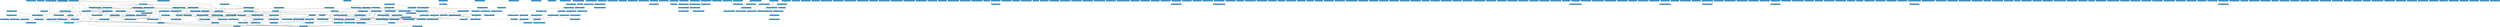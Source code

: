 strict graph grafo2 {
	graph [bb="0,0,38386,508.59",
		id=grafo2,
		overlap=False
	];
	node [fontsize=12,
		label="\N",
		shape=rectangle,
		style=filled
	];
	0	 [URL="membro-1609153936087156.html",
		color="#0A6EA4",
		fontcolor="#FFFFFF",
		height=0.29167,
		label="Aden Rodrigues Pereira [0]",
		pos="6435.5,496.5",
		width=2.0417];
	1	 [URL="membro-0932578937951219.html",
		color="#0A6EA4",
		fontcolor="#FFFFFF",
		height=0.29167,
		label="Adriana Bozzetto [0]",
		pos="6585.5,496.5",
		width=1.6111];
	2	 [URL="membro-7031094369974040.html",
		color="#0A6EA4",
		fontcolor="#FFFFFF",
		height=0.29167,
		label="Adriana Hartemink Cantini [0]",
		pos="6742.5,496.5",
		width=2.25];
	3	 [URL="membro-0066064804872399.html",
		color="#0A6EA4",
		fontcolor="#FFFFFF",
		height=0.29167,
		label="Adriana Martins da Silva [0]",
		pos="6917.5,496.5",
		width=2.1111];
	4	 [URL="membro-5146505733269909.html",
		color="#0A6EA4",
		fontcolor="#FFFFFF",
		height=0.29167,
		label="Adriano de Souza [7]",
		pos="5946.5,220.5",
		width=1.6528];
	330	 [URL="membro-4291668071705125.html",
		color="#0A6EA4",
		fontcolor="#FFFFFF",
		height=0.29167,
		label="Sonia M. da Silva Junqueira [10]",
		pos="1290.5,142.5",
		width=2.4028];
	4 -- 330	 [fontsize=8,
		label=2.0,
		lp="2935.5,181.5",
		pos="5886.8,211.32 5882,210.8 5877.2,210.34 5872.5,210 5220.5,161.97 3582.4,242.28 2930.5,192 2867.4,187.13 2852.7,176.08 2789.5,171 \
2478.7,145.98 1697.8,171.97 1386.5,153 1383.4,152.81 1380.3,152.59 1377.1,152.36"];
	335	 [URL="membro-3732204030388531.html",
		color="#0A6EA4",
		fontcolor="#FFFFFF",
		height=0.29167,
		label="Taíse Simioni [12]",
		pos="7920.5,142.5",
		width=1.4444];
	4 -- 335	 [fontsize=8,
		label=5.0,
		lp="6665.5,181.5",
		pos="6006.2,213.98 6021.6,212.48 6038.2,211.02 6053.5,210 6280.3,194.9 6339.1,220.4 6564.5,192 6607.9,186.54 6617.2,176.06 6660.5,171 \
6896.1,143.53 7490.5,161.44 7727.5,153 7775.2,151.3 7829.3,148.26 7868.1,145.88"];
	347	 [URL="membro-7782069813755336.html",
		color="#0A6EA4",
		fontcolor="#FFFFFF",
		height=0.29167,
		label="Vanessa Scheeren [8]",
		pos="594.53,76.5",
		width=1.6528];
	330 -- 347	 [fontsize=8,
		label=5.0,
		lp="989.52,109.5",
		pos="1203.8,134.27 1060.4,120.68 777.53,93.854 654.28,82.167"];
	345	 [URL="membro-7316864301240506.html",
		color="#0A6EA4",
		fontcolor="#FFFFFF",
		height=0.29167,
		label="Valesca Brasil Irala [4]",
		pos="7859.5,76.5",
		width=1.7361];
	335 -- 345	 [fontsize=8,
		label=1.0,
		lp="7899.5,109.5",
		pos="7910.7,131.9 7899.4,119.65 7880.9,99.622 7869.5,87.297"];
	5	 [URL="membro-0473681435809042.html",
		color="#0A6EA4",
		fontcolor="#FFFFFF",
		height=0.29167,
		label="Ailton Jesus Dinardi [2]",
		pos="2938.5,364.5",
		width=1.8056];
	96	 [URL="membro-3147425109706294.html",
		color="#0A6EA4",
		fontcolor="#FFFFFF",
		height=0.29167,
		label="Diana P. Salomão de Freitas [26]",
		pos="1788.5,298.5",
		width=2.4028];
	5 -- 96	 [fontsize=8,
		label=1.0,
		lp="2556.5,331.5",
		pos="2873.5,355.07 2870.2,354.68 2866.8,354.32 2863.5,354 2725.3,340.36 2690.1,345.61 2551.5,336 2502.2,332.57 2490,329.87 2440.5,327 \
2213.7,313.81 2156.5,321.44 1929.5,309 1912,308.04 1893.3,306.8 1875.4,305.5"];
	228	 [URL="membro-2047536712039793.html",
		color="#0A6EA4",
		fontcolor="#FFFFFF",
		height=0.29167,
		label="Mara R. Bonini Marzari [2]",
		pos="3314.5,259.5",
		width=2.0417];
	5 -- 228	 [fontsize=8,
		label=1.0,
		lp="3031.5,331.5",
		pos="2962.7,353.96 2987.6,343.15 3023.2,327.81 3026.5,327 3079.8,314.08 3223.7,333.83 3272.5,309 3289.2,300.53 3301.9,282.23 3308.8,270.41"];
	96 -- 330	 [fontsize=8,
		label=1.0,
		lp="1506.5,220.5",
		pos="1715.8,287.99 1642.4,276.24 1535.2,255.6 1501.5,231 1476.4,212.66 1491.3,188.45 1465.5,171 1457.6,165.6 1415.7,158.68 1374.9,153.01"];
	137	 [URL="membro-1822354320609261.html",
		color="#0A6EA4",
		fontcolor="#FFFFFF",
		height=0.29167,
		label="Francéli Brizolla [15]",
		pos="1650.5,142.5",
		width=1.6389];
	96 -- 137	 [fontsize=8,
		label=4.0,
		lp="1826.5,220.5",
		pos="1800.7,287.79 1805.3,282.89 1810.1,276.68 1812.5,270 1821.7,244.95 1827.3,232.19 1812.5,210 1798.2,188.51 1731.8,165.89 1688.6,153.05"];
	299	 [URL="membro-8150927782611326.html",
		color="#0A6EA4",
		fontcolor="#FFFFFF",
		height=0.29167,
		label="Renata Hernandez Lindemann [6]",
		pos="1484.5,142.5",
		width=2.4722];
	96 -- 299	 [fontsize=8,
		label=1.0,
		lp="1788.5,220.5",
		pos="1789.9,287.72 1791.5,269.03 1791.8,230.61 1770.5,210 1736.2,176.76 1710.2,206.04 1664.5,192 1643.1,185.4 1639.9,178.05 1618.5,171 \
1596,163.54 1570.6,157.56 1548,153.04"];
	108	 [URL="membro-7336897624367746.html",
		color="#0A6EA4",
		fontcolor="#FFFFFF",
		height=0.29167,
		label="Elena M. Billig Mello [23]",
		pos="1690.5,220.5",
		width=1.9861];
	96 -- 108	 [fontsize=8,
		label=19.0,
		lp="1758.5,259.5",
		pos="1775.3,287.98 1756.6,273.09 1722.6,246.03 1703.9,231.1"];
	287	 [URL="membro-0390762757228334.html",
		color="#0A6EA4",
		fontcolor="#FFFFFF",
		height=0.29167,
		label="Phillip Vilanova Ilha [7]",
		pos="4036.5,142.5",
		width=1.8194];
	228 -- 287	 [fontsize=8,
		label=1.0,
		lp="4002.5,220.5",
		pos="3388.3,249.28 3389.4,249.18 3390.5,249.09 3391.5,249 3424.2,246.28 3953.1,247.37 3981.5,231 3989.3,226.51 4018.2,175.52 4030.7,153.04"];
	108 -- 330	 [fontsize=8,
		label=1.0,
		lp="1579.5,181.5",
		pos="1643.7,209.96 1622.5,204.94 1597.1,198.59 1574.5,192 1546.6,183.86 1540.9,177.55 1512.5,171 1499.2,167.93 1433.7,159.64 1377.2,152.79"];
	108 -- 137	 [fontsize=8,
		label=1.0,
		lp="1683.5,181.5",
		pos="1686.3,209.66 1682.1,199.49 1675.5,183.94 1668.5,171 1665.3,164.91 1661.2,158.38 1657.8,153.11"];
	108 -- 299	 [fontsize=8,
		label=2.0,
		lp="1613.5,181.5",
		pos="1649.9,209.97 1636.2,205.51 1621.2,199.56 1608.5,192 1596.6,184.92 1597.6,177.73 1585.5,171 1571.4,163.12 1554.8,157.27 1539.3,153"];
	108 -- 287	 [fontsize=8,
		label=1.0,
		lp="3218.5,181.5",
		pos="1762.3,211.15 1767.1,210.71 1771.9,210.31 1776.5,210 2074.6,189.87 2823.9,227.09 3120.5,192 3162.6,187.02 3171.5,176.2 3213.5,171 \
3543.6,130.18 3630.1,180.1 3961.5,153 3964.6,152.75 3967.6,152.47 3970.7,152.15"];
	332	 [URL="membro-9971842553577002.html",
		color="#0A6EA4",
		fontcolor="#FFFFFF",
		height=0.29167,
		label="Susane Graup [7]",
		pos="4697.5,76.5",
		width=1.3889];
	287 -- 332	 [fontsize=8,
		label=3.0,
		lp="4149.5,109.5",
		pos="4060.4,132 4082,123.08 4114.7,110.82 4144.5,105 4240,86.368 4529.8,79.388 4647.3,77.278"];
	6	 [URL="membro-0637516284559113.html",
		color="#0A6EA4",
		fontcolor="#FFFFFF",
		height=0.29167,
		label="Alessandro Carvalho Bica [1]",
		pos="3290.5,430.5",
		width=2.1944];
	69	 [URL="membro-6268846689825329.html",
		color="#0A6EA4",
		fontcolor="#FFFFFF",
		height=0.29167,
		label="Claudete da S. Lima Martins [18]",
		pos="1903.5,364.5",
		width=2.4306];
	6 -- 69	 [fontsize=8,
		label=1.0,
		lp="2662.5,397.5",
		pos="3211.1,427.01 3091.2,421.72 2856.7,411.31 2657.5,402 2410,390.43 2348.1,387.6 2100.5,375 2064.8,373.18 2025.4,371.1 1991.3,369.27"];
	106	 [URL="membro-2760002240063004.html",
		color="#0A6EA4",
		fontcolor="#FFFFFF",
		height=0.29167,
		label="Edward F. Castro Pessano [9]",
		pos="2728.5,298.5",
		width=2.1944];
	6 -- 106	 [fontsize=8,
		label=1.0,
		lp="2695.5,364.5",
		pos="3211.3,428.99 3056.3,425.21 2725,412.76 2690.5,375 2672.5,355.17 2698.9,325.14 2716,309.24"];
	153	 [URL="membro-7869822301579405.html",
		color="#0A6EA4",
		fontcolor="#FFFFFF",
		height=0.29167,
		label="Guilherme Frederico Marranghello [8]",
		pos="4973.5,220.5",
		width=2.75];
	6 -- 153	 [fontsize=8,
		label=1.0,
		lp="4309.5,331.5",
		pos="3369.8,428.98 3540.8,425.48 3939.8,416.05 4074.5,402 4144.5,394.71 4165,400.67 4230.5,375 4267,360.7 4267.4,339.46 4304.5,327 4411,\
291.32 4445.4,324.69 4556.5,309 4696.1,289.3 4858.9,249.91 4933,231.05"];
	185	 [URL="membro-7724745358129837.html",
		color="#0A6EA4",
		fontcolor="#FFFFFF",
		height=0.29167,
		label="Julio C. Bresolin Marinho [9]",
		pos="3894.5,220.5",
		width=2.1667];
	6 -- 185	 [fontsize=8,
		label=1.0,
		lp="3907.5,331.5",
		pos="3369.6,428.51 3521.7,423.92 3843.1,410.12 3878.5,375 3918,335.9 3904.3,259.68 3897.5,231.4"];
	69 -- 96	 [fontsize=8,
		label=5.0,
		lp="1836.5,331.5",
		pos="1870.2,353.98 1857.6,349.34 1843.5,343.27 1831.5,336 1819.2,328.48 1806.9,317.34 1798.7,309.15"];
	69 -- 137	 [fontsize=8,
		label=10.0,
		lp="1883.5,259.5",
		pos="1901.8,353.78 1899.1,338.68 1893.1,310.47 1883.5,288 1867.6,250.57 1863.4,239.7 1835.5,210 1815.1,188.13 1807.9,183.12 1780.5,171 \
1767.7,165.3 1737.5,158.56 1709.5,153.07"];
	69 -- 108	 [fontsize=8,
		label=5.0,
		lp="1678.5,298.5",
		pos="1816,357.81 1760.4,352.73 1697.1,345.08 1687.5,336 1658.6,308.52 1676.5,253.97 1685.9,231.04"];
	69 -- 106	 [fontsize=8,
		label=1.0,
		lp="2431.5,331.5",
		pos="1991.1,359.26 2076.7,353.98 2210.6,345.31 2326.5,336 2438.7,326.99 2568.2,314.54 2649.3,306.5"];
	69 -- 185	 [fontsize=8,
		label=1.0,
		lp="2895.5,298.5",
		pos="1991.3,359.6 2025.4,357.75 2064.8,355.69 2100.5,354 2294.3,344.84 2344.4,362.47 2536.5,336 2553.7,333.63 2557.4,329.65 2574.5,327 \
2681.1,310.52 2710.3,327.82 2816.5,309 2850.2,303.03 2856.9,294.19 2890.5,288 2980.5,271.44 3005.3,284.89 3095.5,270 3134.4,263.59 \
3142.5,254.26 3181.5,249 3457.4,211.78 3530,251.7 3807.5,231 3810.4,230.79 3813.4,230.54 3816.3,230.28"];
	205	 [URL="membro-5738457184189921.html",
		color="#0A6EA4",
		fontcolor="#FFFFFF",
		height=0.29167,
		label="Lisete Funari Dias [7]",
		pos="943.52,298.5",
		width=1.6667];
	69 -- 205	 [fontsize=8,
		label=1.0,
		lp="1121.5,331.5",
		pos="1815.8,360.43 1770.3,358.38 1714,355.93 1663.5,354 1420.5,344.68 1357.9,365.89 1116.5,336 1069.9,330.22 1017.2,317.96 982.34,309.02"];
	106 -- 185	 [fontsize=8,
		label=3.0,
		lp="3057.5,259.5",
		pos="2807.7,289.42 2812.4,288.93 2817,288.45 2821.5,288 2867.7,283.4 2987,288.63 3029.5,270 3042.2,264.44 3039.7,254.16 3052.5,249 3091.5,\
233.36 3765.7,234.02 3807.5,231 3810.4,230.79 3813.4,230.56 3816.3,230.3"];
	316	 [URL="membro-9814152155074530.html",
		color="#0A6EA4",
		fontcolor="#FFFFFF",
		height=0.29167,
		label="Sandra Elisa Haas [67]",
		pos="3890.5,142.5",
		width=1.7361];
	106 -- 316	 [fontsize=8,
		label=1.0,
		lp="3602.5,220.5",
		pos="2807.7,289.49 2812.4,288.98 2817,288.48 2821.5,288 2902.8,279.42 2928.4,299.61 3004.5,270 3019,264.36 3017.9,254.17 3032.5,249 3143.3,\
209.98 3447.6,262.9 3560.5,231 3578.7,225.86 3580.6,218.34 3597.5,210 3637.8,190.24 3647.3,182.93 3690.5,171 3697.2,169.16 3771.8,\
158.73 3828,151.02"];
	317	 [URL="membro-9814152155074530.html",
		color="#0A6EA4",
		fontcolor="#FFFFFF",
		height=0.29167,
		label="Sandra Elisa Haas [67]",
		pos="3837.5,76.5",
		width=1.7361];
	106 -- 317	 [fontsize=8,
		label=1.0,
		lp="3111.5,181.5",
		pos="2785.1,287.97 2841.4,277.6 2930.3,261.54 3007.5,249 3034.6,244.61 3111.6,251.74 3129.5,231 3135.6,223.94 3133.6,218.39 3129.5,210 \
3123.9,198.33 3112.2,203.67 3106.5,192 3102.5,183.61 3101.5,178.83 3106.5,171 3129.6,135.43 3152.5,142.47 3193.5,132 3442.4,68.548 \
3514.5,116.61 3769.5,87 3771.3,86.793 3773.1,86.575 3774.9,86.347"];
	305	 [URL="membro-1134532326779900.html",
		color="#0A6EA4",
		fontcolor="#FFFFFF",
		height=0.29167,
		label="Robson Luiz Puntel [28]",
		pos="4103.5,220.5",
		width=1.8611];
	106 -- 305	 [fontsize=8,
		label=1.0,
		lp="3176.5,259.5",
		pos="2807.7,289.36 2812.4,288.88 2817,288.42 2821.5,288 2928.5,277.97 2956.1,284.18 3062.5,270 3111.4,263.49 3122.5,254.21 3171.5,249 \
3547.7,209.07 3645.3,259.36 4022.5,231 4027.1,230.66 4031.7,230.24 4036.4,229.77"];
	346	 [URL="membro-8135232309980269.html",
		color="#0A6EA4",
		fontcolor="#FFFFFF",
		height=0.29167,
		label="Vanderlei Folmer [34]",
		pos="3746.5,10.5",
		width=1.6944];
	106 -- 346	 [fontsize=8,
		label=4.0,
		lp="2037.5,142.5",
		pos="2655.8,287.98 2626.7,283.25 2592.9,277.12 2562.5,270 2503.8,256.2 2487,256.96 2432.5,231 2389.8,210.63 2389.4,186.25 2344.5,171 \
2311.7,159.81 2056.4,178.25 2032.5,153 2016.7,136.17 2006.8,98.576 2042.5,66 2073.5,37.79 3383.6,16.052 3685.1,11.417"];
	153 -- 299	 [fontsize=8,
		label=1.0,
		lp="3960.5,181.5",
		pos="4874.3,215.26 4836.2,213.38 4792.4,211.4 4752.5,210 4708.3,208.45 3996.5,208.93 3955.5,192 3943.1,186.83 3946.1,176.08 3933.5,171 \
3873,146.48 1647.7,156.73 1582.5,153 1579.6,152.83 1576.7,152.64 1573.7,152.43"];
	233	 [URL="membro-2906182031441331.html",
		color="#0A6EA4",
		fontcolor="#FFFFFF",
		height=0.29167,
		label="Márcia Maria Lucchese [8]",
		pos="5265.5,142.5",
		width=2.0139];
	153 -- 233	 [fontsize=8,
		label=5.0,
		lp="5228.5,181.5",
		pos="5072.7,210.27 5114.9,205.19 5158.8,198.71 5178.5,192 5205.9,182.71 5234.3,164.66 5251,153.11"];
	292	 [URL="membro-5223309157171934.html",
		color="#0A6EA4",
		fontcolor="#FFFFFF",
		height=0.29167,
		label="Rafael Kobata Kimura [1]",
		pos="4930.5,76.5",
		width=1.9444];
	153 -- 292	 [fontsize=8,
		label=1.0,
		lp="5150.5,142.5",
		pos="5037.9,210 5096.4,197.6 5169.2,173.26 5137.5,132 5120.8,110.12 5054,94.968 5000.8,86.09"];
	307	 [URL="membro-0275429823887025.html",
		color="#0A6EA4",
		fontcolor="#FFFFFF",
		height=0.29167,
		label="Rodrigo da Silva Franco [1]",
		pos="5054.5,142.5",
		width=2.0694];
	153 -- 307	 [fontsize=8,
		label=1.0,
		lp="5029.5,181.5",
		pos="4984.5,209.98 4999.9,195.09 5028,168.03 5043.5,153.1"];
	185 -- 287	 [fontsize=8,
		label=1.0,
		lp="3928.5,181.5",
		pos="3898,209.72 3902.2,198.36 3910.5,180.81 3923.5,171 3932.6,164.23 3955.2,157.95 3977.8,153.02"];
	350	 [URL="membro-8753645048719661.html",
		color="#0A6EA4",
		fontcolor="#FFFFFF",
		height=0.29167,
		label="Vera L. Duarte Ferreira [17]",
		pos="233.53,220.5",
		width=2.0972];
	205 -- 350	 [fontsize=8,
		label=1.0,
		lp="575.52,259.5",
		pos="883.39,289.55 878.71,288.98 874.04,288.46 869.52,288 737.06,274.64 702.72,285.69 570.52,270 517.62,263.72 505.18,257.11 452.52,249 \
404.96,241.68 351.41,234.69 309.16,229.46"];
	316 -- 317	 [fontsize=8,
		label=67.0,
		lp="3874.5,109.5",
		pos="3882,131.9 3872.2,119.65 3856.1,99.622 3846.2,87.297"];
	316 -- 346	 [fontsize=8,
		label=1.0,
		lp="3760.5,76.5",
		pos="3829.9,131.97 3802.9,124.13 3773.4,110.52 3755.5,87 3740.8,67.609 3742.5,37.124 3744.7,21.12"];
	327	 [URL="membro-1205982002582299.html",
		color="#0A6EA4",
		fontcolor="#FFFFFF",
		height=0.29167,
		label="Simone Pinton [6]",
		pos="4214.5,10.5",
		width=1.4306];
	316 -- 327	 [fontsize=8,
		label=3.0,
		lp="4151.5,76.5",
		pos="3953.4,133.31 3998.7,125.12 4060.3,110.69 4110.5,87 4147.8,69.409 4185.2,37.585 4203.3,21.075"];
	317 -- 346	 [fontsize=8,
		label=1.0,
		lp="3802.5,43.5",
		pos="3822.9,65.896 3805.9,53.58 3778.1,33.383 3761.1,21.078"];
	317 -- 327	 [fontsize=8,
		label=3.0,
		lp="4054.5,43.5",
		pos="3897.7,65.969 3971,53.14 4093.5,31.684 4162.8,19.56"];
	305 -- 316	 [fontsize=8,
		label=1.0,
		lp="4103.5,181.5",
		pos="4102.7,209.58 4101.3,198.12 4097.2,180.47 4085.5,171 4063.9,153.42 3989.1,157.04 3961.5,153 3958.8,152.6 3956.1,152.2 3953.3,151.78"];
	305 -- 317	 [fontsize=8,
		label=1.0,
		lp="4125.5,142.5",
		pos="4108.8,209.73 4116.8,191.39 4129.4,153.96 4110.5,132 4096.9,116.1 3976.3,96.26 3900.1,85.123"];
	305 -- 346	 [fontsize=8,
		label=16.0,
		lp="4165.5,109.5",
		pos="4117.2,209.78 4122.7,204.88 4128.6,198.68 4132.5,192 4152.9,157.68 4170.9,141.37 4154.5,105 4144.3,82.219 4087.4,46.515 4063.5,39 \
4017.4,24.456 3886.2,16.478 3807.8,12.886"];
	305 -- 327	 [fontsize=8,
		label=2.0,
		lp="4226.5,109.5",
		pos="4150.2,209.96 4167.8,205.05 4184.9,198.79 4190.5,192 4233,140.89 4222.1,52.259 4216.7,21.438"];
	338	 [URL="membro-2277857386983441.html",
		color="#0A6EA4",
		fontcolor="#FFFFFF",
		height=0.29167,
		label="Thais Posser [54]",
		pos="2914.5,76.5",
		width=1.375];
	305 -- 338	 [fontsize=8,
		label=2.0,
		lp="3813.5,142.5",
		pos="4036.2,212.71 3988.1,206.82 3927.9,198.63 3903.5,192 3859.5,180.02 3849.5,173.21 3808.5,153 3791.9,144.8 3790.3,137.41 3772.5,132 \
3695.3,108.42 3135.7,85.052 2964.3,78.383"];
	339	 [URL="membro-4211206301954369.html",
		color="#0A6EA4",
		fontcolor="#FFFFFF",
		height=0.29167,
		label="Thiago Henrique Lugokenski [4]",
		pos="4329.5,142.5",
		width=2.4028];
	305 -- 339	 [fontsize=8,
		label=1.0,
		lp="4282.5,181.5",
		pos="4162.5,209.98 4183.7,205.45 4207.5,199.46 4228.5,192 4258.5,181.39 4291.3,164.22 4311.1,153.15"];
	233 -- 292	 [fontsize=8,
		label=1.0,
		lp="5201.5,109.5",
		pos="5240.3,131.94 5214,120.92 5176.4,105.22 5175.5,105 5103.7,86.539 5083.2,95.889 5009.5,87 5006.7,86.652 5003.7,86.29 5000.7,85.92"];
	282	 [URL="membro-0476257235034440.html",
		color="#0A6EA4",
		fontcolor="#FFFFFF",
		height=0.29167,
		label="Paulo Henrique Guadagnini [3]",
		pos="5263.5,76.5",
		width=2.3056];
	233 -- 282	 [fontsize=8,
		label=1.0,
		lp="5270.5,109.5",
		pos="5265.2,131.9 5264.8,119.65 5264.2,99.622 5263.9,87.297"];
	311	 [URL="membro-2965334039603843.html",
		color="#0A6EA4",
		fontcolor="#FFFFFF",
		height=0.29167,
		label="Rosana C. Maia Santos [1]",
		pos="5090.5,76.5",
		width=2];
	233 -- 311	 [fontsize=8,
		label=1.0,
		lp="5230.5,109.5",
		pos="5252.3,131.84 5241.2,123.42 5224.6,111.98 5208.5,105 5190.7,97.239 5170.3,91.366 5151.6,87.029"];
	338 -- 346	 [fontsize=8,
		label=2.0,
		lp="3385.5,43.5",
		pos="2964.1,72.569 3108.3,61.129 3527.6,27.871 3685.4,15.347"];
	348	 [URL="membro-7536898569014007.html",
		color="#0A6EA4",
		fontcolor="#FFFFFF",
		height=0.29167,
		label="Vania Elisabeth Barlette [2]",
		pos="5445.5,10.5",
		width=2.0556];
	282 -- 348	 [fontsize=8,
		label=2.0,
		lp="5370.5,43.5",
		pos="5292.8,65.896 5326.7,53.58 5382.4,33.383 5416.4,21.078"];
	7	 [URL="membro-4578163028362070.html",
		color="#0A6EA4",
		fontcolor="#FFFFFF",
		height=0.29167,
		label="Alex S. Gomes Leão [2]",
		pos="918.53,364.5",
		width=1.8472];
	7 -- 106	 [fontsize=8,
		label=1.0,
		lp="2245.5,331.5",
		pos="985.29,355.97 993.11,355.19 1001,354.5 1008.5,354 1472.9,323 1590.4,352.95 2055.5,336 2270.4,328.17 2523.6,312.26 2649.3,303.9"];
	277	 [URL="membro-7646090474831649.html",
		color="#0A6EA4",
		fontcolor="#FFFFFF",
		height=0.29167,
		label="Patrícia P. Goulart Carpes [6]",
		pos="658.52,220.5",
		width=2.1667];
	7 -- 277	 [fontsize=8,
		label=1.0,
		lp="852.52,298.5",
		pos="897.04,353.98 888.1,349.12 877.88,342.89 869.52,336 847.65,317.97 850.66,304.38 827.52,288 788.2,260.16 735.75,241.54 699.77,231.03"];
	277 -- 330	 [fontsize=8,
		label=1.0,
		lp="1188.5,181.5",
		pos="736.53,218.93 820.98,216.36 959.44,209.62 1077.5,192 1139.9,182.7 1210.9,164.65 1253.2,153.1"];
	289	 [URL="membro-3321947327740091.html",
		color="#0A6EA4",
		fontcolor="#FFFFFF",
		height=0.29167,
		label="Radael de Souza Parolin [4]",
		pos="382.53,142.5",
		width=2.0694];
	277 -- 289	 [fontsize=8,
		label=4.0,
		lp="521.52,181.5",
		pos="595.1,209.96 570.38,205.28 541.92,199.19 516.52,192 477.87,181.05 434.48,164.14 407.82,153.19"];
	8	 [URL="membro-2812319201796904.html",
		color="#0A6EA4",
		fontcolor="#FFFFFF",
		height=0.29167,
		label="Alexandre Machado Takahama [0]",
		pos="7275.5,496.5",
		width=2.5278];
	9	 [URL="membro-8786959920026227.html",
		color="#0A6EA4",
		fontcolor="#FFFFFF",
		height=0.29167,
		label="Alice Hirschmann [0]",
		pos="7463.5,496.5",
		width=1.6528];
	10	 [URL="membro-9365069870272242.html",
		color="#0A6EA4",
		fontcolor="#FFFFFF",
		height=0.29167,
		label="Alinne de Lima Bonetti [2]",
		pos="2782.5,364.5",
		width=2.0139];
	77	 [URL="membro-8407234632829257.html",
		color="#0A6EA4",
		fontcolor="#FFFFFF",
		height=0.29167,
		label="Cristiane Barbosa Soares [2]",
		pos="2042.5,181.5",
		width=2.1111];
	10 -- 77	 [fontsize=8,
		label=1.0,
		lp="2279.5,298.5",
		pos="2739.2,353.94 2701.7,345.23 2645.9,333.32 2596.5,327 2525.5,317.89 2342.8,330.81 2274.5,309 2196,283.9 2191.4,246.83 2117.5,210 \
2103.8,203.16 2088.1,196.93 2074.5,192.06"];
	123	 [URL="membro-8442280124362170.html",
		color="#0A6EA4",
		fontcolor="#FFFFFF",
		height=0.29167,
		label="Fabiane Ferreira da Silva [6]",
		pos="3187.5,298.5",
		width=2.1111];
	10 -- 123	 [fontsize=8,
		label=1.0,
		lp="2998.5,331.5",
		pos="2839.3,353.93 2881.8,346.15 2941.2,335.49 2993.5,327 3032.7,320.65 3076.4,314.17 3112.4,309.01"];
	77 -- 346	 [fontsize=8,
		label=1.0,
		lp="1938.5,109.5",
		pos="1983.9,170.94 1965.4,166.34 1948.2,160.31 1942.5,153 1906.5,106.55 1955.3,61.53 2009.5,39 2049,22.609 3382,12.891 3685.5,10.888"];
	123 -- 185	 [fontsize=8,
		label=5.0,
		lp="3198.5,259.5",
		pos="3185.2,287.62 3183.5,276.19 3183.1,258.57 3193.5,249 3218.7,226 3773.5,233.55 3807.5,231 3810.4,230.78 3813.4,230.54 3816.3,230.28"];
	11	 [URL="membro-6578656064045662.html",
		color="#0A6EA4",
		fontcolor="#FFFFFF",
		height=0.29167,
		label="Alisson Darós Santos [1]",
		pos="7617.5,496.5",
		width=1.875];
	113	 [URL="membro-4030189248596755.html",
		color="#0A6EA4",
		fontcolor="#FFFFFF",
		height=0.29167,
		label="Elisa Regina Cara [1]",
		pos="7617.5,430.5",
		width=1.6528];
	11 -- 113	 [fontsize=8,
		label=1.0,
		lp="7622.5,463.5",
		pos="7617.5,485.9 7617.5,473.65 7617.5,453.62 7617.5,441.3"];
	12	 [URL="membro-4302505116914980.html",
		color="#0A6EA4",
		fontcolor="#FFFFFF",
		height=0.29167,
		label="Allan Seeber [1]",
		pos="2731.5,220.5",
		width=1.3194];
	364	 [URL="membro-2955767520833215.html",
		color="#0A6EA4",
		fontcolor="#FFFFFF",
		height=0.29167,
		label="Wladimir Hernandez Flores [5]",
		pos="2801.5,142.5",
		width=2.2778];
	12 -- 364	 [fontsize=8,
		label=1.0,
		lp="2780.5,181.5",
		pos="2741,209.98 2754.3,195.09 2778.6,168.03 2792,153.1"];
	13	 [URL="membro-8280027528821559.html",
		color="#0A6EA4",
		fontcolor="#FFFFFF",
		height=0.29167,
		label="Álvaro L. Ávila da Cunha [0]",
		pos="7802.5,496.5",
		width=2.1944];
	14	 [URL="membro-1075436289053313.html",
		color="#0A6EA4",
		fontcolor="#FFFFFF",
		height=0.29167,
		label="Amélia R. Borges de Bastos [2]",
		pos="1554.5,298.5",
		width=2.3194];
	14 -- 137	 [fontsize=8,
		label=1.0,
		lp="1604.5,220.5",
		pos="1558.2,287.82 1564.6,270.26 1579.2,234.76 1599.5,210 1607.8,199.98 1614.1,201.84 1622.5,192 1632.8,180.03 1641.2,163.68 1646,153.11"];
	14 -- 299	 [fontsize=8,
		label=1.0,
		lp="1529.5,220.5",
		pos="1549.7,287.78 1536.9,259.28 1502.2,181.88 1489.4,153.3"];
	40	 [URL="membro-0168899505793585.html",
		color="#0A6EA4",
		fontcolor="#FFFFFF",
		height=0.29167,
		label="Bruna Roman Nunes [1]",
		pos="1395.5,220.5",
		width=1.8611];
	14 -- 40	 [fontsize=8,
		label=1.0,
		lp="1499.5,259.5",
		pos="1533.1,287.98 1502.8,273.09 1447.6,246.03 1417.2,231.1"];
	40 -- 299	 [fontsize=8,
		label=1.0,
		lp="1456.5,181.5",
		pos="1407.5,209.98 1424.5,195.09 1455.4,168.03 1472.4,153.1"];
	15	 [URL="membro-5732785924008642.html",
		color="#0A6EA4",
		fontcolor="#FFFFFF",
		height=0.29167,
		label="Ana C. de O. Salgueiro de Moura [3]",
		pos="1114.5,364.5",
		width=2.6944];
	44	 [URL="membro-4565465111125811.html",
		color="#0A6EA4",
		fontcolor="#FFFFFF",
		height=0.29167,
		label="Camila A. Tolentino Cicuto [8]",
		pos="1150.5,298.5",
		width=2.2917];
	15 -- 44	 [fontsize=8,
		label=3.0,
		lp="1140.5,331.5",
		pos="1120.3,353.9 1127,341.65 1137.9,321.62 1144.7,309.3"];
	195	 [URL="membro-2702894230612264.html",
		color="#0A6EA4",
		fontcolor="#FFFFFF",
		height=0.29167,
		label="Leandro Duso [6]",
		pos="1078.5,220.5",
		width=1.4028];
	15 -- 195	 [fontsize=8,
		label=1.0,
		lp="1053.5,298.5",
		pos="1094.2,353.93 1078.5,344.5 1057.9,329.09 1048.5,309 1035.9,281.94 1057,248.06 1069.8,231.14"];
	44 -- 195	 [fontsize=8,
		label=3.0,
		lp="1128.5,259.5",
		pos="1140.8,287.98 1127.1,273.09 1102.1,246.03 1088.3,231.1"];
	257	 [URL="membro-2136144172613304.html",
		color="#0A6EA4",
		fontcolor="#FFFFFF",
		height=0.29167,
		label="Maurícius Selvero Pazinato [23]",
		pos="2986.5,142.5",
		width=2.3472];
	44 -- 257	 [fontsize=8,
		label=3.0,
		lp="2820.5,220.5",
		pos="1233.4,288.33 1234.8,288.22 1236.2,288.11 1237.5,288 1469,270.08 1528.9,296.04 1759.5,270 1808.6,264.47 1819.5,254.17 1868.5,249 \
1919.3,243.65 2739.7,248.85 2787.5,231 2807.1,223.72 2840.9,180.2 2859.5,171 2875.8,163.01 2894.2,157.23 2912,153.06"];
	248	 [URL="membro-2809121862614598.html",
		color="#0A6EA4",
		fontcolor="#FFFFFF",
		height=0.29167,
		label="Maria S. Aranda Moraes [1]",
		pos="1038.5,142.5",
		width=2.0833];
	44 -- 248	 [fontsize=8,
		label=1.0,
		lp="1013.5,220.5",
		pos="1097.1,287.98 1065.5,278.71 1027.9,261.69 1008.5,231 992.4,205.49 1015.6,170.33 1029.4,153.01"];
	195 -- 299	 [fontsize=8,
		label=1.0,
		lp="1335.5,181.5",
		pos="1129.1,210.78 1205.8,196.06 1350.7,168.22 1429.7,153.03"];
	195 -- 248	 [fontsize=8,
		label=1.0,
		lp="1068.5,181.5",
		pos="1073.1,209.98 1065.5,195.09 1051.6,168.03 1044,153.1"];
	16	 [URL="membro-3216449144279833.html",
		color="#0A6EA4",
		fontcolor="#FFFFFF",
		height=0.29167,
		label="Ana C. Gomes Miranda [8]",
		pos="3047.5,220.5",
		width=2.0417];
	16 -- 257	 [fontsize=8,
		label=8.0,
		lp="3029.5,181.5",
		pos="3039.3,209.98 3027.7,195.09 3006.5,168.03 2994.8,153.1"];
	17	 [URL="membro-7082296865041644.html",
		color="#0A6EA4",
		fontcolor="#FFFFFF",
		height=0.29167,
		label="Ana C. Fagundes Antunes [0]",
		pos="7988.5,496.5",
		width=2.2083];
	18	 [URL="membro-8696471514884993.html",
		color="#0A6EA4",
		fontcolor="#FFFFFF",
		height=0.29167,
		label="Ana C. da Silva Rodrigues [2]",
		pos="6934.5,364.5",
		width=2.2361];
	78	 [URL="membro-2938211359705852.html",
		color="#0A6EA4",
		fontcolor="#FFFFFF",
		height=0.29167,
		label="Cristiane Heredia Gomes [3]",
		pos="6797.5,298.5",
		width=2.1111];
	18 -- 78	 [fontsize=8,
		label=1.0,
		lp="6879.5,331.5",
		pos="6912.5,353.9 6887,341.58 6845,321.38 6819.5,309.08"];
	120	 [URL="membro-0521894476170125.html",
		color="#0A6EA4",
		fontcolor="#FFFFFF",
		height=0.29167,
		label="Everton Fêrrêr de Oliveira [2]",
		pos="6970.5,298.5",
		width=2.1944];
	18 -- 120	 [fontsize=8,
		label=1.0,
		lp="6960.5,331.5",
		pos="6940.3,353.9 6947,341.65 6957.9,321.62 6964.7,309.3"];
	328	 [URL="membro-8832898581140645.html",
		color="#0A6EA4",
		fontcolor="#FFFFFF",
		height=0.29167,
		label="Simone Silva Alves [1]",
		pos="6974.5,220.5",
		width=1.7639];
	120 -- 328	 [fontsize=8,
		label=1.0,
		lp="6978.5,259.5",
		pos="6971.1,287.98 6971.8,273.09 6973.2,246.03 6974,231.1"];
	19	 [URL="membro-6455150639459712.html",
		color="#0A6EA4",
		fontcolor="#FFFFFF",
		height=0.29167,
		label="Ana L. Montano Boessio [0]",
		pos="8167.5,496.5",
		width=2.125];
	20	 [URL="membro-0656831363283655.html",
		color="#0A6EA4",
		fontcolor="#FFFFFF",
		height=0.29167,
		label="Ana P. Gomes Lara [0]",
		pos="8328.5,496.5",
		width=1.7778];
	21	 [URL="membro-4075727326925108.html",
		color="#0A6EA4",
		fontcolor="#FFFFFF",
		height=0.29167,
		label="Analía D. Valle Garnero [37]",
		pos="2016.5,298.5",
		width=2.1667];
	125	 [URL="membro-3194461270391349.html",
		color="#0A6EA4",
		fontcolor="#FFFFFF",
		height=0.29167,
		label="Fabiano Pimentel Torres [4]",
		pos="2034.5,220.5",
		width=2.0694];
	21 -- 125	 [fontsize=8,
		label=4.0,
		lp="2033.5,259.5",
		pos="2019,287.98 2022.4,273.09 2028.6,246.03 2032.1,231.1"];
	209	 [URL="membro-9245604354419040.html",
		color="#0A6EA4",
		fontcolor="#FFFFFF",
		height=0.29167,
		label="Lucia H. do Canto Vinade [5]",
		pos="2243.5,220.5",
		width=2.2083];
	21 -- 209	 [fontsize=8,
		label=2.0,
		lp="2103.5,259.5",
		pos="2030.6,287.93 2046.3,276.59 2072.9,258.89 2098.5,249 2119.1,241.05 2142.2,235.23 2163.9,231"];
	302	 [URL="membro-2410346128596894.html",
		color="#0A6EA4",
		fontcolor="#FFFFFF",
		height=0.29167,
		label="Ricardo José Gunski [37]",
		pos="1796.5,142.5",
		width=1.9028];
	21 -- 302	 [fontsize=8,
		label=37.0,
		lp="1943.5,220.5",
		pos="2001.6,287.9 1984.6,275.46 1956.8,253.64 1936.5,231 1915.2,207.1 1922.4,189.89 1896.5,171 1885.5,162.97 1872.3,157.19 1859.2,153.05"];
	125 -- 302	 [fontsize=8,
		label=4.0,
		lp="1956.5,181.5",
		pos="1992.4,209.92 1978.8,205.51 1964,199.6 1951.5,192 1940,184.98 1941.5,177.32 1929.5,171 1917.4,164.6 1889,158.14 1861.5,153"];
	209 -- 338	 [fontsize=8,
		label=1.0,
		lp="2609.5,142.5",
		pos="2323.4,215.62 2406,210.14 2525.7,200.87 2545.5,192 2597.5,168.77 2587.7,128.47 2639.5,105 2678.6,87.336 2796.9,80.449 2864.9,77.898"];
	209 -- 302	 [fontsize=8,
		label=2.0,
		lp="2147.5,181.5",
		pos="2188.8,210 2173.2,205.73 2156.7,199.88 2142.5,192 2130.4,185.27 2132.2,176.57 2119.5,171 2118.8,170.68 1959.9,156.76 1865.2,148.49"];
	341	 [URL="membro-5811514780628956.html",
		color="#0A6EA4",
		fontcolor="#FFFFFF",
		height=0.29167,
		label="Tiago Gomes dos Santos [7]",
		pos="2127.5,76.5",
		width=2.1111];
	209 -- 341	 [fontsize=8,
		label=2.0,
		lp="1958.5,142.5",
		pos="2228.6,209.87 2211.3,198.12 2181.3,179.71 2152.5,171 2110,158.12 1983.5,185.78 1953.5,153 1938.8,136.91 1946.8,118.94 1963.5,105 \
1977.1,93.677 2015.3,86.665 2051.4,82.43"];
	275	 [URL="membro-4784524035053952.html",
		color="#0A6EA4",
		fontcolor="#FFFFFF",
		height=0.29167,
		label="Patrícia de Brum Vieira [3]",
		pos="2430.5,142.5",
		width=2.0139];
	209 -- 275	 [fontsize=8,
		label=1.0,
		lp="2364.5,181.5",
		pos="2268.8,209.98 2304.5,195.09 2369.3,168.03 2405.1,153.1"];
	275 -- 338	 [fontsize=8,
		label=2.0,
		lp="2570.5,109.5",
		pos="2461.8,132 2488.9,123.33 2529.4,111.44 2565.5,105 2671.2,86.19 2797,79.77 2865,77.596"];
	275 -- 341	 [fontsize=8,
		label=1.0,
		lp="2302.5,109.5",
		pos="2382.2,131.97 2325.6,119.65 2232.6,99.375 2176,87.048"];
	22	 [URL="membro-7166103196673219.html",
		color="#0A6EA4",
		fontcolor="#FFFFFF",
		height=0.29167,
		label="Analva A. A. Lucas Passos [0]",
		pos="8493.5,496.5",
		width=2.2778];
	23	 [URL="membro-8636427420690720.html",
		color="#0A6EA4",
		fontcolor="#FFFFFF",
		height=0.29167,
		label="Anderson L. Jeske Bihain [18]",
		pos="7655.5,298.5",
		width=2.25];
	23 -- 345	 [fontsize=8,
		label=1.0,
		lp="7847.5,181.5",
		pos="7704.8,287.92 7738.3,278.34 7781.3,260.99 7808.5,231 7847.5,188.12 7856.8,114.84 7858.9,87.347"];
	119	 [URL="membro-8051531823282859.html",
		color="#0A6EA4",
		fontcolor="#FFFFFF",
		height=0.29167,
		label="Everson J. Gomes da Silva [3]",
		pos="7719.5,220.5",
		width=2.2361];
	23 -- 119	 [fontsize=8,
		label=3.0,
		lp="7700.5,259.5",
		pos="7664.2,287.98 7676.4,273.09 7698.6,246.03 7710.8,231.1"];
	194	 [URL="membro-7385942137403019.html",
		color="#0A6EA4",
		fontcolor="#FFFFFF",
		height=0.29167,
		label="Leandro Blass [18]",
		pos="7665.5,142.5",
		width=1.4861];
	23 -- 194	 [fontsize=8,
		label=17.0,
		lp="7622.5,220.5",
		pos="7645,287.9 7630.2,271.58 7605.9,239.14 7615.5,210 7623.1,187.01 7641.9,165.45 7654.2,153.14"];
	284	 [URL="membro-4688149119795206.html",
		color="#0A6EA4",
		fontcolor="#FFFFFF",
		height=0.29167,
		label="Pedro C. M. X. de Mello e Silva [1]",
		pos="7638.5,76.5",
		width=2.5972];
	23 -- 284	 [fontsize=8,
		label=1.0,
		lp="7610.5,181.5",
		pos="7634.1,287.74 7627.1,283.2 7620,277.26 7615.5,270 7608.3,258.32 7603.7,179.84 7602.5,153 7602.1,143.68 7599.9,140.95 7602.5,132 \
7607.7,114.6 7620.2,97.537 7629,87.023"];
	119 -- 194	 [fontsize=8,
		label=2.0,
		lp="7704.5,181.5",
		pos="7712.3,209.98 7702,195.09 7683.2,168.03 7672.9,153.1"];
	194 -- 345	 [fontsize=8,
		label=2.0,
		lp="7779.5,109.5",
		pos="7696.7,131.9 7732.9,119.58 7792.3,99.383 7828.4,87.078"];
	194 -- 284	 [fontsize=8,
		label=1.0,
		lp="7659.5,109.5",
		pos="7661.2,131.9 7656.2,119.65 7648,99.622 7643,87.297"];
	24	 [URL="membro-2869652027513088.html",
		color="#0A6EA4",
		fontcolor="#FFFFFF",
		height=0.29167,
		label="Anderson R. Pereira Corrêa [2]",
		pos="8677.5,496.5",
		width=2.2917];
	46	 [URL="membro-5819114335361707.html",
		color="#0A6EA4",
		fontcolor="#FFFFFF",
		height=0.29167,
		label="Camila de Almeida Silva [2]",
		pos="8538.5,430.5",
		width=2.1111];
	24 -- 46	 [fontsize=8,
		label=1.0,
		lp="8621.5,463.5",
		pos="8655.2,485.9 8629.3,473.58 8586.7,453.38 8560.8,441.08"];
	267	 [URL="membro-4605424722032113.html",
		color="#0A6EA4",
		fontcolor="#FFFFFF",
		height=0.29167,
		label="Muriel Pinto [1]",
		pos="8678.5,430.5",
		width=1.2778];
	24 -- 267	 [fontsize=8,
		label=1.0,
		lp="8683.5,463.5",
		pos="8677.7,485.9 8677.9,473.65 8678.2,453.62 8678.4,441.3"];
	355	 [URL="membro-5499729844691575.html",
		color="#0A6EA4",
		fontcolor="#FFFFFF",
		height=0.29167,
		label="Victor da Silva Oliveira [2]",
		pos="8798.5,364.5",
		width=2.0278];
	46 -- 355	 [fontsize=8,
		label=1.0,
		lp="8689.5,397.5",
		pos="8580,419.97 8628.5,407.67 8708.2,387.43 8756.8,375.1"];
	25	 [URL="membro-6766463725328889.html",
		color="#0A6EA4",
		fontcolor="#FFFFFF",
		height=0.29167,
		label="André Daniel Paixão [0]",
		pos="9043.5,496.5",
		width=1.8472];
	26	 [URL="membro-9063998902105812.html",
		color="#0A6EA4",
		fontcolor="#FFFFFF",
		height=0.29167,
		label="André Gündel [9]",
		pos="3342.5,220.5",
		width=1.4028];
	26 -- 316	 [fontsize=8,
		label=2.0,
		lp="3569.5,181.5",
		pos="3393,211.35 3395.9,210.88 3398.8,210.43 3401.5,210 3463.6,200.5 3484.6,218.38 3541.5,192 3554.1,186.18 3551.8,176.47 3564.5,171 \
3615.5,149.09 3758.4,158.75 3813.5,153 3818.2,152.51 3823.1,151.96 3828,151.37"];
	26 -- 317	 [fontsize=8,
		label=2.0,
		lp="3593.5,142.5",
		pos="3383.5,209.94 3426.3,198.29 3495,177.87 3551.5,153 3568.8,145.39 3570.9,138.8 3588.5,132 3623.2,118.66 3719.1,99.02 3781.3,87.031"];
	26 -- 233	 [fontsize=8,
		label=1.0,
		lp="4046.5,181.5",
		pos="3393.3,210.98 3396.1,210.61 3398.9,210.28 3401.5,210 3652.7,183.8 3720.1,231.67 3969.5,192 4002.5,186.76 4008.6,175.98 4041.5,171 \
4291.4,133.28 4926.4,170.16 5178.5,153 5183.2,152.68 5188.1,152.28 5193,151.83"];
	26 -- 364	 [fontsize=8,
		label=4.0,
		lp="3001.5,181.5",
		pos="3292,218.09 3209.9,213.89 3051.3,204.46 2996.5,192 2971,186.2 2966.7,178.3 2941.5,171 2916.6,163.77 2888.8,157.69 2864.4,153.03"];
	104	 [URL="membro-7323260281207063.html",
		color="#0A6EA4",
		fontcolor="#FFFFFF",
		height=0.29167,
		label="Eduardo Ceretta Moreira [1]",
		pos="3278.5,142.5",
		width=2.0972];
	26 -- 104	 [fontsize=8,
		label=1.0,
		lp="3323.5,181.5",
		pos="3333.9,209.98 3321.7,195.09 3299.5,168.03 3287.2,153.1"];
	215	 [URL="membro-5816648388103395.html",
		color="#0A6EA4",
		fontcolor="#FFFFFF",
		height=0.29167,
		label="Luciane J. Venturini da Silva [1]",
		pos="3457.5,142.5",
		width=2.375];
	26 -- 215	 [fontsize=8,
		label=1.0,
		lp="3419.5,181.5",
		pos="3358,209.98 3380,195.09 3419.9,168.03 3441.9,153.1"];
	27	 [URL="membro-0808253492421363.html",
		color="#0A6EA4",
		fontcolor="#FFFFFF",
		height=0.29167,
		label="André L. Silva da Silva [3]",
		pos="5765.5,430.5",
		width=2.0139];
	31	 [URL="membro-2639464990085544.html",
		color="#0A6EA4",
		fontcolor="#FFFFFF",
		height=0.29167,
		label="Anelise Marlene Schmidt [4]",
		pos="6617.5,364.5",
		width=2.125];
	27 -- 31	 [fontsize=8,
		label=1.0,
		lp="6248.5,397.5",
		pos="5838.2,424.87 5997.7,412.51 6377.6,383.09 6540.8,370.44"];
	227	 [URL="membro-4134633660161244.html",
		color="#0A6EA4",
		fontcolor="#FFFFFF",
		height=0.29167,
		label="Mara E. Jappe Goi [24]",
		pos="5673.5,298.5",
		width=1.7778];
	27 -- 227	 [fontsize=8,
		label=3.0,
		lp="5731.5,364.5",
		pos="5758,419.7 5740.7,394.82 5698.1,333.74 5680.9,309.08"];
	303	 [URL="membro-0307859719242030.html",
		color="#0A6EA4",
		fontcolor="#FFFFFF",
		height=0.29167,
		label="Ricardo Machado Ellensohn [23]",
		pos="5735.5,220.5",
		width=2.4167];
	27 -- 303	 [fontsize=8,
		label=1.0,
		lp="5758.5,331.5",
		pos="5764.2,419.76 5761.3,395.99 5753.8,337.13 5746.5,288 5743.5,267.8 5739.6,244.27 5737.3,231.01"];
	31 -- 78	 [fontsize=8,
		label=2.0,
		lp="6735.5,331.5",
		pos="6653.3,353.98 6669.9,348.88 6689.8,342.48 6707.5,336 6730.3,327.68 6755.7,316.96 6773.7,309.11"];
	31 -- 227	 [fontsize=8,
		label=1.0,
		lp="5738.5,331.5",
		pos="6540.7,363.11 6332.8,359.2 5771.8,347.64 5733.5,336 5715.7,330.56 5697.9,318.36 5686.4,309.35"];
	32	 [URL="membro-6348630855781978.html",
		color="#0A6EA4",
		fontcolor="#FFFFFF",
		height=0.29167,
		label="Angela Maria Hartmann [6]",
		pos="6369.5,298.5",
		width=2.0694];
	31 -- 32	 [fontsize=8,
		label=1.0,
		lp="6513.5,331.5",
		pos="6578,353.97 6531.7,341.67 6455.7,321.43 6409.4,309.1"];
	236	 [URL="membro-9143459351377977.html",
		color="#0A6EA4",
		fontcolor="#FFFFFF",
		height=0.29167,
		label="Márcio A. Rodrigues Martins [2]",
		pos="6629.5,220.5",
		width=2.4028];
	31 -- 236	 [fontsize=8,
		label=1.0,
		lp="6629.5,298.5",
		pos="6618.4,353.68 6620.7,326.86 6626.4,257.59 6628.7,231.06"];
	246	 [URL="membro-8670584898353787.html",
		color="#0A6EA4",
		fontcolor="#FFFFFF",
		height=0.29167,
		label="Maria L. Pozzatti Flôres [1]",
		pos="6746.5,142.5",
		width=2.0417];
	31 -- 246	 [fontsize=8,
		label=1.0,
		lp="6743.5,259.5",
		pos="6624.9,353.98 6635.9,338.62 6657.6,309.56 6679.5,288 6708.9,259.16 6731.3,266.25 6752.5,231 6766.4,208.01 6765.2,197.24 6759.5,171 \
6758.2,164.84 6755.4,158.41 6752.8,153.22"];
	295	 [URL="membro-9871972693068670.html",
		color="#0A6EA4",
		fontcolor="#FFFFFF",
		height=0.29167,
		label="Rafhael Brum Werlang [2]",
		pos="6684.5,76.5",
		width=1.9861];
	31 -- 295	 [fontsize=8,
		label=1.0,
		lp="6812.5,220.5",
		pos="6632.6,353.94 6639.9,348.68 6648.8,342.14 6656.5,336 6682.2,315.65 6684.9,305.57 6712.5,288 6729,277.55 6737.7,282.69 6752.5,270 \
6799.6,229.64 6810.9,212.45 6828.5,153 6839.6,115.81 6797.5,96.52 6756.1,86.617"];
	227 -- 303	 [fontsize=8,
		label=21.0,
		lp="5719.5,259.5",
		pos="5681.9,287.98 5693.7,273.09 5715.2,246.03 5727.1,231.1"];
	318	 [URL="membro-8275677837912851.html",
		color="#0A6EA4",
		fontcolor="#FFFFFF",
		height=0.29167,
		label="Sandra Hunsche [8]",
		pos="6114.5,76.5",
		width=1.5417];
	227 -- 318	 [fontsize=8,
		label=1.0,
		lp="5675.5,181.5",
		pos="5663.3,287.74 5648.1,270.36 5622.9,235.49 5639.5,210 5704.6,110.49 5770.4,134.51 5885.5,105 5943.6,90.13 6011.9,82.908 6058.7,79.473"];
	303 -- 318	 [fontsize=8,
		label=3.0,
		lp="5858.5,142.5",
		pos="5747.5,209.67 5774.4,186.17 5842.1,130.56 5909.5,105 5936,94.977 6007.5,86.499 6058.6,81.459"];
	32 -- 153	 [fontsize=8,
		label=1.0,
		lp="5418.5,259.5",
		pos="6294.8,297.21 6077.1,293.33 5455.8,281.33 5413.5,270 5394.5,264.9 5393.4,254.48 5374.5,249 5265,217.25 5232.3,239.12 5118.5,231 \
5103.7,229.94 5088,228.81 5072.6,227.7"];
	32 -- 233	 [fontsize=8,
		label=1.0,
		lp="5872.5,220.5",
		pos="6294.9,296.04 6223.9,292.84 6114.4,285.68 6020.5,270 5951.3,258.44 5932.5,257.6 5867.5,231 5850.4,223.98 5849.3,215.15 5831.5,210 \
5723.2,178.65 5429.8,232.43 5324.5,192 5303.6,183.94 5284.7,165.14 5274.2,153.17"];
	32 -- 236	 [fontsize=8,
		label=2.0,
		lp="6582.5,259.5",
		pos="6444.2,289.5 6471.2,285.11 6501.6,278.82 6528.5,270 6559.2,259.97 6592.3,242.31 6611.9,231.02"];
	32 -- 246	 [fontsize=8,
		label=1.0,
		lp="6743.5,220.5",
		pos="6444.2,294.25 6536.8,287.37 6686.8,270.33 6724.5,231 6745.3,209.41 6747.4,171.46 6747.1,153.08"];
	32 -- 295	 [fontsize=8,
		label=2.0,
		lp="6500.5,181.5",
		pos="6386.3,287.85 6404.9,275.53 6435.3,253.96 6457.5,231 6495.2,192.1 6485.3,164.56 6528.5,132 6558.6,109.35 6598.8,95.351 6630.8,87.077"];
	32 -- 318	 [fontsize=8,
		label=1.0,
		lp="5996.5,181.5",
		pos="6294.8,291.1 6229.1,282.62 6131.9,265.22 6053.5,231 6039.7,224.97 5949.5,166.38 5942.5,153 5917.2,104.21 5999.5,86.505 6058.8,80.104"];
	102	 [URL="membro-3738313938168252.html",
		color="#0A6EA4",
		fontcolor="#FFFFFF",
		height=0.29167,
		label="Edson Massayuki Kakuno [4]",
		pos="6369.5,220.5",
		width=2.1944];
	32 -- 102	 [fontsize=8,
		label=1.0,
		lp="6374.5,259.5",
		pos="6369.5,287.98 6369.5,273.09 6369.5,246.03 6369.5,231.1"];
	285	 [URL="membro-5512659010248787.html",
		color="#0A6EA4",
		fontcolor="#FFFFFF",
		height=0.29167,
		label="Pedro F. Teixeira Dorneles [7]",
		pos="6032.5,142.5",
		width=2.2361];
	32 -- 285	 [fontsize=8,
		label=2.0,
		lp="6274.5,220.5",
		pos="6354.5,287.84 6324.9,267.01 6260,221.88 6235.5,210 6182.3,184.11 6116.6,164.28 6074.6,153.01"];
	236 -- 246	 [fontsize=8,
		label=1.0,
		lp="6707.5,181.5",
		pos="6645.3,209.98 6667.6,195.09 6708.2,168.03 6730.6,153.1"];
	236 -- 295	 [fontsize=8,
		label=1.0,
		lp="6658.5,142.5",
		pos="6632.3,209.72 6638,187.75 6650.6,139.26 6653.5,132 6660.2,115.65 6670.6,98.056 6677.5,87.162"];
	236 -- 318	 [fontsize=8,
		label=1.0,
		lp="6544.5,142.5",
		pos="6618,209.91 6596,190.41 6545.5,149.27 6494.5,132 6383.4,94.346 6245.5,82.234 6170.1,78.341"];
	246 -- 295	 [fontsize=8,
		label=1.0,
		lp="6724.5,109.5",
		pos="6736.6,131.9 6725.1,119.65 6706.3,99.622 6694.7,87.297"];
	102 -- 318	 [fontsize=8,
		label=1.0,
		lp="6163.5,142.5",
		pos="6349.8,209.84 6328.3,198.6 6292.4,181.14 6259.5,171 6216,157.54 6195.8,179.22 6158.5,153 6135.4,136.7 6122.7,104.01 6117.5,87.128"];
	102 -- 285	 [fontsize=8,
		label=4.0,
		lp="6254.5,181.5",
		pos="6298.8,209.97 6282.1,205.8 6264.7,200.01 6249.5,192 6237.3,185.53 6239,176.93 6226.5,171 6216.1,166.03 6161.8,158.28 6113.3,152.11"];
	285 -- 318	 [fontsize=8,
		label=1.0,
		lp="6083.5,109.5",
		pos="6045.7,131.9 6061,119.58 6086.1,99.383 6101.4,87.078"];
	28	 [URL="membro-8812847806952873.html",
		color="#0A6EA4",
		fontcolor="#FFFFFF",
		height=0.29167,
		label="André Martins Alvarenga [0]",
		pos="9205.5,496.5",
		width=2.1528];
	29	 [URL="membro-9257019128596134.html",
		color="#0A6EA4",
		fontcolor="#FFFFFF",
		height=0.29167,
		label="André Müller Reck [0]",
		pos="9363.5,496.5",
		width=1.7361];
	30	 [URL="membro-0043376390965232.html",
		color="#0A6EA4",
		fontcolor="#FFFFFF",
		height=0.29167,
		label="Andréa Becker Narvaes [0]",
		pos="9517.5,496.5",
		width=2.0417];
	33	 [URL="membro-0905235589505578.html",
		color="#0A6EA4",
		fontcolor="#FFFFFF",
		height=0.29167,
		label="Angelo Alberto Schneider [0]",
		pos="9688.5,496.5",
		width=2.1944];
	34	 [URL="membro-2960319577737903.html",
		color="#0A6EA4",
		fontcolor="#FFFFFF",
		height=0.29167,
		label="Antonio Batista Pereira [30]",
		pos="7086.5,496.5",
		width=2.0694];
	34 -- 338	 [fontsize=8,
		label=5.0,
		lp="2464.5,298.5",
		pos="7011.9,486.71 7008.8,486.44 7005.6,486.2 7002.5,486 6711.4,466.87 4668.3,471.85 4376.5,468 4323.3,467.3 2459.5,483.76 2459.5,430.5 \
2459.5,430.5 2459.5,430.5 2459.5,298.5 2459.5,276.02 2614.2,206.34 2631.5,192 2659.4,168.93 2657.2,153.19 2686.5,132 2710.2,114.87 \
2718.6,113.51 2746.5,105 2785.5,93.156 2831,85.813 2864.9,81.553"];
	34 -- 209	 [fontsize=8,
		label=1.0,
		lp="2127.5,364.5",
		pos="7011.9,486.7 7008.8,486.43 7005.6,486.2 7002.5,486 6497.2,453.54 2951,498.24 2445.5,468 2373.4,463.68 2122.5,502.76 2122.5,430.5 \
2122.5,430.5 2122.5,430.5 2122.5,298.5 2122.5,261.88 2162.2,241.63 2196.1,231.01"];
	60	 [URL="membro-4004565241849091.html",
		color="#0A6EA4",
		fontcolor="#FFFFFF",
		height=0.29167,
		label="Caroline Wagner [18]",
		pos="4272.5,430.5",
		width=1.6667];
	34 -- 60	 [fontsize=8,
		label=1.0,
		lp="6615.5,463.5",
		pos="7011.9,486.76 7008.8,486.48 7005.6,486.22 7002.5,486 6457.9,446.53 4682.7,433.15 4332.8,430.87"];
	134	 [URL="membro-4895231407900749.html",
		color="#0A6EA4",
		fontcolor="#FFFFFF",
		height=0.29167,
		label="Filipe de Carvalho Victoria [20]",
		pos="7235.5,298.5",
		width=2.3333];
	34 -- 134	 [fontsize=8,
		label=17.0,
		lp="7199.5,397.5",
		pos="7111.4,485.99 7120.4,481.38 7130.1,475.33 7137.5,468 7187.7,418.61 7220.8,338.27 7231.7,309.32"];
	162	 [URL="membro-2069437408328707.html",
		color="#0A6EA4",
		fontcolor="#FFFFFF",
		height=0.29167,
		label="Jair Putzke [12]",
		pos="7406.5,220.5",
		width=1.2639];
	34 -- 162	 [fontsize=8,
		label=10.0,
		lp="7409.5,364.5",
		pos="7152.8,485.96 7245.4,470.77 7402.5,443.15 7402.5,430.5 7402.5,430.5 7402.5,430.5 7402.5,298.5 7402.5,274.36 7404.5,246.08 7405.7,\
231.09"];
	168	 [URL="membro-1680065573338339.html",
		color="#0A6EA4",
		fontcolor="#FFFFFF",
		height=0.29167,
		label="Jeferson Luis Franco [60]",
		pos="4257.5,298.5",
		width=1.9167];
	34 -- 168	 [fontsize=8,
		label=6.0,
		lp="4177.5,397.5",
		pos="7011.9,486.75 7008.8,486.47 7005.6,486.22 7002.5,486 6925,480.54 4263,491.05 4203.5,441 4164.2,407.89 4154.4,369.41 4183.5,327 4188,\
320.53 4203.1,314.17 4218.6,309.11"];
	184	 [URL="membro-7328532865816639.html",
		color="#0A6EA4",
		fontcolor="#FFFFFF",
		height=0.29167,
		label="Juliano Tomazzoni Boldo [5]",
		pos="7218.5,220.5",
		width=2.1528];
	34 -- 184	 [fontsize=8,
		label=1.0,
		lp="7128.5,364.5",
		pos="7097,485.85 7108,473.58 7123.5,452.31 7123.5,430.5 7123.5,430.5 7123.5,430.5 7123.5,298.5 7123.5,264.68 7160,242.84 7187.7,231.11"];
	225	 [URL="membro-4304180741961721.html",
		color="#0A6EA4",
		fontcolor="#FFFFFF",
		height=0.29167,
		label="Luiz F. Wurdig Roesch [11]",
		pos="7106.5,142.5",
		width=2.0972];
	34 -- 225	 [fontsize=8,
		label=4.0,
		lp="7082.5,331.5",
		pos="7084.2,485.82 7081.5,472.81 7077.5,450.16 7077.5,430.5 7077.5,430.5 7077.5,430.5 7077.5,331.5 7077.5,262.78 7096.5,181.62 7103.8,\
153.07"];
	283	 [URL="membro-6404519694715281.html",
		color="#0A6EA4",
		fontcolor="#FFFFFF",
		height=0.29167,
		label="Paulo Marcos Pinto [5]",
		pos="7332.5,142.5",
		width=1.75];
	34 -- 283	 [fontsize=8,
		label=2.0,
		lp="7481.5,331.5",
		pos="7161.3,487.58 7274.5,473.55 7476.5,446.32 7476.5,430.5 7476.5,430.5 7476.5,430.5 7476.5,331.5 7476.5,277.03 7491.7,254.7 7460.5,\
210 7439.9,180.41 7402.2,162.79 7373,153.01"];
	343	 [URL="membro-6868213051236665.html",
		color="#0A6EA4",
		fontcolor="#FFFFFF",
		height=0.29167,
		label="Valdir Marcos Stefenon [7]",
		pos="7106.5,76.5",
		width=2.0278];
	34 -- 343	 [fontsize=8,
		label=1.0,
		lp="7527.5,298.5",
		pos="7161.3,487.59 7166.1,487.04 7170.9,486.51 7175.5,486 7253.2,477.5 7522.5,508.59 7522.5,430.5 7522.5,430.5 7522.5,430.5 7522.5,142.5 \
7522.5,108.22 7299.4,88.751 7180,80.785"];
	60 -- 305	 [fontsize=8,
		label=3.0,
		lp="4157.5,331.5",
		pos="4255.4,419.9 4247.4,414.74 4237.8,408.3 4229.5,402 4167.6,354.85 4146.3,341.02 4114.5,270 4108.9,257.3 4106,241.42 4104.6,231.13"];
	60 -- 338	 [fontsize=8,
		label=3.0,
		lp="3230.5,259.5",
		pos="4227.3,419.95 4186.8,410.99 4125.6,398.71 4071.5,393 3995.8,384.99 3458.3,400.32 3386.5,375 3326.4,353.8 3328.2,319.05 3272.5,288 \
3253,277.1 3241.1,286.09 3225.5,270 3193.2,236.53 3224.4,203.97 3191.5,171 3129.8,108.98 3025.7,87.637 2964.3,80.311"];
	60 -- 339	 [fontsize=8,
		label=2.0,
		lp="4529.5,298.5",
		pos="4281.2,419.94 4295.3,403.45 4324.8,371.66 4356.5,354 4420.3,318.48 4470.5,367.27 4514.5,309 4566.6,240.03 4424.4,177.2 4359.7,153.01"];
	60 -- 227	 [fontsize=8,
		label=1.0,
		lp="5196.5,364.5",
		pos="4332.6,426.18 4498.7,414.06 4977.6,377.9 5374.5,336 5455.7,327.43 5549,315.38 5609.5,307.27"];
	60 -- 168	 [fontsize=8,
		label=2.0,
		lp="4242.5,364.5",
		pos="4264.7,419.87 4252.8,403.09 4230.7,368.97 4222.5,336 4221.6,332.12 4220.8,330.61 4222.5,327 4226,319.78 4232.2,313.79 4238.5,309.2"];
	79	 [URL="membro-5296284169605317.html",
		color="#0A6EA4",
		fontcolor="#FFFFFF",
		height=0.29167,
		label="Cristiane L. Dalla Corte [9]",
		pos="4438.5,364.5",
		width=2.0278];
	60 -- 79	 [fontsize=8,
		label=4.0,
		lp="4378.5,397.5",
		pos="4303.1,419.97 4317.8,414.77 4335.7,408.27 4351.5,402 4373.3,393.41 4397.7,382.81 4415.1,375.08"];
	171	 [URL="membro-8634309450152107.html",
		color="#0A6EA4",
		fontcolor="#FFFFFF",
		height=0.29167,
		label="Jéssie Haigert Sudati [18]",
		pos="4257.5,220.5",
		width=1.9028];
	60 -- 171	 [fontsize=8,
		label=8.0,
		lp="4196.5,331.5",
		pos="4259.8,419.75 4238,400.34 4194.3,356.97 4179.5,309 4169,274.75 4209.3,245.97 4235.9,231.19"];
	134 -- 162	 [fontsize=8,
		label=7.0,
		lp="7381.5,259.5",
		pos="7296.3,287.97 7313.1,283.72 7331,277.89 7346.5,270 7366.3,259.96 7385.4,242.47 7396.5,231.19"];
	134 -- 184	 [fontsize=8,
		label=1.0,
		lp="7234.5,259.5",
		pos="7233.2,287.98 7230,273.09 7224.1,246.03 7220.9,231.1"];
	134 -- 225	 [fontsize=8,
		label=3.0,
		lp="7126.5,220.5",
		pos="7203.1,287.99 7176.9,277.72 7141.1,259.44 7121.5,231 7105,206.98 7104.6,170.83 7105.6,153.09"];
	134 -- 283	 [fontsize=8,
		label=2.0,
		lp="7320.5,220.5",
		pos="7250,287.9 7265.6,275.79 7290.1,254.55 7304.5,231 7320.2,205.47 7327.9,170.32 7330.9,153.01"];
	168 -- 305	 [fontsize=8,
		label=3.0,
		lp="4204.5,259.5",
		pos="4236.8,287.98 4207.4,273.09 4154,246.03 4124.5,231.1"];
	168 -- 346	 [fontsize=8,
		label=1.0,
		lp="4896.5,142.5",
		pos="4320.4,288 4385.6,277.33 4490.5,260.73 4581.5,249 4657.3,239.23 4679.9,254.63 4752.5,231 4760.8,228.32 4883.2,160.5 4887.5,153 4892.2,\
144.92 4892.4,139.95 4887.5,132 4853.4,76.49 4819.5,82.81 4756.5,66 4665.2,41.619 4012.7,18.979 3807.9,12.407"];
	168 -- 338	 [fontsize=8,
		label=51.0,
		lp="3250.5,181.5",
		pos="4188.2,288.45 4186.7,288.29 4185.1,288.14 4183.5,288 3977.1,269.42 3924.4,283.26 3717.5,270 3693.3,268.45 3304.5,241.37 3282.5,231 \
3248.7,215.02 3252.9,194.14 3223.5,171 3211.3,161.38 3205.5,162.9 3193.5,153 3171.5,134.76 3175.9,118.23 3150.5,105 3119.1,88.627 \
3023.6,81.395 2964.2,78.409"];
	168 -- 339	 [fontsize=8,
		label=1.0,
		lp="4386.5,220.5",
		pos="4278.6,287.99 4311.3,271.52 4371,240.49 4376.5,231 4392.6,203.49 4361.7,170.09 4342.7,153.27"];
	168 -- 209	 [fontsize=8,
		label=2.0,
		lp="2557.5,259.5",
		pos="4188.5,291.61 4171.5,290.16 4153.4,288.83 4136.5,288 3784.9,270.77 2903.3,299.92 2552.5,270 2460.9,262.18 2355.4,243.07 2294.4,231.01"];
	168 -- 275	 [fontsize=8,
		label=2.0,
		lp="2628.5,220.5",
		pos="4188.2,288.4 4186.7,288.26 4185.1,288.12 4183.5,288 4072.5,279.16 3288.8,300.02 3181.5,270 3163.7,265.01 3163.3,254.14 3145.5,249 \
3034,216.78 2737.6,252.48 2623.5,231 2572.2,221.32 2559.8,214.3 2512.5,192 2488.3,180.58 2462.1,163.95 2446,153.17"];
	168 -- 184	 [fontsize=8,
		label=1.0,
		lp="5474.5,259.5",
		pos="4326.8,289.17 4331.4,288.72 4336,288.32 4340.5,288 4460.6,279.43 5306.2,296.55 5423.5,270 5445.5,265.04 5447.6,253.89 5469.5,249 \
5559.4,228.95 7034.7,236.73 7126.5,231 7131.2,230.71 7136,230.35 7140.8,229.94"];
	168 -- 225	 [fontsize=8,
		label=1.0,
		lp="6896.5,220.5",
		pos="4326.7,289.27 4331.7,288.78 4336.7,288.35 4341.5,288 4446.5,280.46 5185.6,291.77 5288.5,270 5312.1,265.02 5314.9,253.9 5338.5,249 \
5503,214.84 6687.4,271.37 6850.5,231 6870.4,226.08 6872.6,217.76 6891.5,210 6950.7,185.75 7022,164.94 7065.8,153.07"];
	168 -- 343	 [fontsize=8,
		label=2.0,
		lp="6533.5,181.5",
		pos="4326.7,289.28 4331.7,288.79 4336.7,288.35 4341.5,288 4533.1,274.07 5015.1,294.93 5205.5,270 5244.6,264.89 5252.5,254 5291.5,249 \
5355.8,240.76 6396.2,251.96 6457.5,231 6484.9,221.65 6488,211.21 6509.5,192 6537,167.55 6534.3,149.62 6566.5,132 6622.9,101.23 6644.8,\
113.31 6708.5,105 6821.4,90.285 6953.3,82.72 7033.3,79.188"];
	168 -- 171	 [fontsize=8,
		label=1.0,
		lp="4262.5,259.5",
		pos="4257.5,287.98 4257.5,273.09 4257.5,246.03 4257.5,231.1"];
	184 -- 225	 [fontsize=8,
		label=2.0,
		lp="7181.5,181.5",
		pos="7203.4,209.98 7182.1,195.09 7143.2,168.03 7121.8,153.1"];
	184 -- 283	 [fontsize=8,
		label=4.0,
		lp="7294.5,181.5",
		pos="7233.9,209.98 7255.7,195.09 7295.2,168.03 7317,153.1"];
	184 -- 343	 [fontsize=8,
		label=1.0,
		lp="7207.5,142.5",
		pos="7217.5,209.92 7215.3,192.19 7208.7,156.05 7190.5,132 7175.2,111.63 7150,96.446 7131.2,87.154"];
	225 -- 343	 [fontsize=8,
		label=5.0,
		lp="7111.5,109.5",
		pos="7106.5,131.9 7106.5,119.65 7106.5,99.622 7106.5,87.297"];
	79 -- 305	 [fontsize=8,
		label=2.0,
		lp="4174.5,298.5",
		pos="4387.1,353.95 4309.2,337.96 4170.1,309.37 4169.5,309 4138.8,289.45 4117.3,250.17 4108.3,231.22"];
	79 -- 168	 [fontsize=8,
		label=2.0,
		lp="4343.5,331.5",
		pos="4395.7,353.88 4377.9,349.03 4357,342.85 4338.5,336 4317.5,328.18 4294.3,317.19 4278.1,309.12"];
	79 -- 171	 [fontsize=8,
		label=1.0,
		lp="4371.5,298.5",
		pos="4425.2,353.91 4391.8,327.28 4304.4,257.75 4270.9,231.1"];
	197	 [URL="membro-4569568927785852.html",
		color="#0A6EA4",
		fontcolor="#FFFFFF",
		height=0.29167,
		label="Leonardo Magno Rambo [22]",
		pos="5153.5,298.5",
		width=2.2083];
	79 -- 197	 [fontsize=8,
		label=2.0,
		lp="4981.5,331.5",
		pos="4511.6,362.14 4604.1,358.67 4768.5,350.93 4908.5,336 4972.5,329.18 5045.3,317.54 5094.8,309.03"];
	198	 [URL="membro-4569568927785852.html",
		color="#0A6EA4",
		fontcolor="#FFFFFF",
		height=0.29167,
		label="Leonardo Magno Rambo [22]",
		pos="5207.5,220.5",
		width=2.2083];
	79 -- 198	 [fontsize=8,
		label=2.0,
		lp="4841.5,298.5",
		pos="4494.8,353.97 4636.9,327.35 5009.3,257.62 5151.4,231.02"];
	254	 [URL="membro-1571752069730472.html",
		color="#0A6EA4",
		fontcolor="#FFFFFF",
		height=0.29167,
		label="Mauren Assis de Souza [12]",
		pos="5516.5,142.5",
		width=2.0972];
	79 -- 254	 [fontsize=8,
		label=1.0,
		lp="5333.5,259.5",
		pos="4511.8,361.88 4697.1,354.89 5174.4,334.62 5241.5,309 5312.1,282.08 5314.8,248.81 5379.5,210 5417.5,187.23 5464.2,165.44 5492.1,153.05"];
	171 -- 339	 [fontsize=8,
		label=1.0,
		lp="4349.5,181.5",
		pos="4303,209.92 4319.7,205.04 4335.7,198.82 4340.5,192 4348.7,180.54 4342.4,164.07 4336.5,153.33"];
	171 -- 257	 [fontsize=8,
		label=7.0,
		lp="4079.5,181.5",
		pos="4188.9,210.78 4139.2,203.59 4079.8,194.61 4074.5,192 4062.4,186.02 4065,176.16 4052.5,171 4008.4,152.78 3241.2,154.71 3193.5,153 \
3153.3,151.56 3108.6,149.37 3071.1,147.36"];
	197 -- 327	 [fontsize=8,
		label=1.0,
		lp="5367.5,142.5",
		pos="5142.9,287.78 5126.4,269.85 5098.4,233.42 5118.5,210 5136,189.72 5212.4,201.05 5237.5,192 5254.6,185.86 5255.8,177.89 5272.5,171 \
5303.9,158.15 5323.9,178.14 5346.5,153 5372.6,124.13 5382.4,94.147 5355.5,66 5317.5,26.06 4483.7,13.622 4266.1,11.051"];
	197 -- 198	 [fontsize=8,
		label=23.0,
		lp="5194.5,259.5",
		pos="5160.8,287.98 5171.1,273.09 5189.9,246.03 5200.2,231.1"];
	197 -- 254	 [fontsize=8,
		label=4.0,
		lp="5334.5,220.5",
		pos="5178.4,287.93 5207.2,275.44 5255.7,253.48 5295.5,231 5322.9,215.55 5328.8,210.1 5354.5,192 5367.3,183.04 5368.4,177.44 5382.5,171 \
5400.7,162.73 5421.4,156.82 5441,152.61"];
	198 -- 327	 [fontsize=8,
		label=1.0,
		lp="5418.5,109.5",
		pos="5235,209.88 5246.6,204.99 5260,198.78 5271.5,192 5285,184.12 5285.3,177.36 5299.5,171 5336.4,154.49 5363,184.24 5388.5,153 5420.6,\
113.78 5423.9,75.259 5388.5,39 5368.7,18.642 4490.6,12.117 4266.3,10.78"];
	198 -- 254	 [fontsize=8,
		label=4.0,
		lp="5349.5,181.5",
		pos="5245.5,210 5262.3,205.04 5282.1,198.75 5299.5,192 5320.1,184.05 5323.5,177.53 5344.5,171 5362.5,165.45 5403.4,158.59 5440.8,152.99"];
	35	 [URL="membro-8849388301909084.html",
		color="#0A6EA4",
		fontcolor="#FFFFFF",
		height=0.29167,
		label="Arlei Prestes Tonel [4]",
		pos="9847.5,496.5",
		width=1.7222];
	196	 [URL="membro-5512506311339235.html",
		color="#0A6EA4",
		fontcolor="#FFFFFF",
		height=0.29167,
		label="Leandro Hayato Ymai [4]",
		pos="9847.5,430.5",
		width=1.9444];
	35 -- 196	 [fontsize=8,
		label=4.0,
		lp="9852.5,463.5",
		pos="9847.5,485.9 9847.5,473.65 9847.5,453.62 9847.5,441.3"];
	36	 [URL="membro-0800483242955239.html",
		color="#0A6EA4",
		fontcolor="#FFFFFF",
		height=0.29167,
		label="Arlete M. Feijó Salcides [0]",
		pos="10001,496.5",
		width=2.0556];
	37	 [URL="membro-3469385544914151.html",
		color="#0A6EA4",
		fontcolor="#FFFFFF",
		height=0.29167,
		label="Beatriz Stoll Moraes [3]",
		pos="10159,496.5",
		width=1.8056];
	325	 [URL="membro-7239967672848394.html",
		color="#0A6EA4",
		fontcolor="#FFFFFF",
		height=0.29167,
		label="Silvane Vestena [1]",
		pos="10159,430.5",
		width=1.5278];
	37 -- 325	 [fontsize=8,
		label=1.0,
		lp="10164,463.5",
		pos="10159,485.9 10159,473.65 10159,453.62 10159,441.3"];
	356	 [URL="membro-6399818992878421.html",
		color="#0A6EA4",
		fontcolor="#FFFFFF",
		height=0.29167,
		label="Victor P. Kloeckner Pires [4]",
		pos="10311,430.5",
		width=2.1528];
	37 -- 356	 [fontsize=8,
		label=2.0,
		lp="10250,463.5",
		pos="10183,485.9 10212,473.58 10258,453.38 10286,441.08"];
	38	 [URL="membro-9239744025327102.html",
		color="#0A6EA4",
		fontcolor="#FFFFFF",
		height=0.29167,
		label="Bento S. da Silva Junior [6]",
		pos="10486,496.5",
		width=2.0556];
	83	 [URL="membro-9026633756865916.html",
		color="#0A6EA4",
		fontcolor="#FFFFFF",
		height=0.29167,
		label="Cristina P. Duarte Boéssio [4]",
		pos="10486,430.5",
		width=2.1944];
	38 -- 83	 [fontsize=8,
		label=2.0,
		lp="10491,463.5",
		pos="10486,485.9 10486,473.65 10486,453.62 10486,441.3"];
	219	 [URL="membro-6851209637611049.html",
		color="#0A6EA4",
		fontcolor="#FFFFFF",
		height=0.29167,
		label="Lúcio Jorge Hammes [6]",
		pos="10654,430.5",
		width=1.8611];
	38 -- 219	 [fontsize=8,
		label=4.0,
		lp="10586,463.5",
		pos="10513,485.9 10544,473.58 10596,453.38 10627,441.08"];
	181	 [URL="membro-5364387277554857.html",
		color="#0A6EA4",
		fontcolor="#FFFFFF",
		height=0.29167,
		label="Juliana Brandão Machado [2]",
		pos="10312,364.5",
		width=2.1806];
	83 -- 181	 [fontsize=8,
		label=1.0,
		lp="10415,397.5",
		pos="10458,419.9 10425,407.58 10372,387.38 10340,375.08"];
	279	 [URL="membro-3827667376371440.html",
		color="#0A6EA4",
		fontcolor="#FFFFFF",
		height=0.29167,
		label="Paula T. da Silva Selbach [1]",
		pos="10486,364.5",
		width=2.1528];
	83 -- 279	 [fontsize=8,
		label=1.0,
		lp="10491,397.5",
		pos="10486,419.9 10486,407.65 10486,387.62 10486,375.3"];
	337	 [URL="membro-7183958994596911.html",
		color="#0A6EA4",
		fontcolor="#FFFFFF",
		height=0.29167,
		label="Tatiane M. Silveira Melgares [1]",
		pos="10545,298.5",
		width=2.3611];
	83 -- 337	 [fontsize=8,
		label=1.0,
		lp="10581,364.5",
		pos="10516,419.91 10536,411.19 10560,396.69 10572,375 10584,352.86 10566,324.28 10554,309.09"];
	181 -- 337	 [fontsize=8,
		label=1.0,
		lp="10448,331.5",
		pos="10349,353.97 10392,341.67 10464,321.43 10507,309.1"];
	276	 [URL="membro-7000064499140899.html",
		color="#0A6EA4",
		fontcolor="#FFFFFF",
		height=0.29167,
		label="Patrícia d. Santos Moura [1]",
		pos="10312,298.5",
		width=2.0694];
	181 -- 276	 [fontsize=8,
		label=1.0,
		lp="10317,331.5",
		pos="10312,353.9 10312,341.65 10312,321.62 10312,309.3"];
	39	 [URL="membro-8943707248628981.html",
		color="#0A6EA4",
		fontcolor="#FFFFFF",
		height=0.29167,
		label="Bianca Alves Lehmann [0]",
		pos="10829,496.5",
		width=2.0139];
	41	 [URL="membro-0992909781914273.html",
		color="#0A6EA4",
		fontcolor="#FFFFFF",
		height=0.29167,
		label="Bruno Milheira Angelo [0]",
		pos="10992,496.5",
		width=2];
	42	 [URL="membro-9429704945665907.html",
		color="#0A6EA4",
		fontcolor="#FFFFFF",
		height=0.29167,
		label="Cadidja Coutinho [8]",
		pos="1356.5,298.5",
		width=1.625];
	42 -- 195	 [fontsize=8,
		label=1.0,
		lp="1307.5,259.5",
		pos="1333.1,287.91 1323.3,283.03 1312,276.81 1302.5,270 1291.6,262.1 1292.7,254.8 1280.5,249 1222.7,221.5 1200.9,240.61 1137.5,231 1134.8,\
230.58 1131.9,230.13 1129,229.66"];
	296	 [URL="membro-6918823752779978.html",
		color="#0A6EA4",
		fontcolor="#FFFFFF",
		height=0.29167,
		label="Raquel Ruppenthal [7]",
		pos="1209.5,220.5",
		width=1.7361];
	42 -- 296	 [fontsize=8,
		label=7.0,
		lp="1341.5,259.5",
		pos="1350,287.77 1342.5,276.46 1329.3,258.94 1313.5,249 1300.8,240.98 1285.8,235.18 1271.2,231"];
	43	 [URL="membro-3233877111687799.html",
		color="#0A6EA4",
		fontcolor="#FFFFFF",
		height=0.29167,
		label="Caiuá Cardoso Al-Alam [1]",
		pos="11157,496.5",
		width=2.0694];
	148	 [URL="membro-9076251806577555.html",
		color="#0A6EA4",
		fontcolor="#FFFFFF",
		height=0.29167,
		label="Giane Vargas Escobar [1]",
		pos="11157,430.5",
		width=1.9444];
	43 -- 148	 [fontsize=8,
		label=1.0,
		lp="11162,463.5",
		pos="11157,485.9 11157,473.65 11157,453.62 11157,441.3"];
	45	 [URL="membro-9012394777353260.html",
		color="#0A6EA4",
		fontcolor="#FFFFFF",
		height=0.29167,
		label="Camila B. Collares da Silva [2]",
		pos="6144.5,220.5",
		width=2.2778];
	45 -- 285	 [fontsize=8,
		label=2.0,
		lp="6107.5,181.5",
		pos="6129.4,209.98 6108.1,195.09 6069.2,168.03 6047.8,153.1"];
	47	 [URL="membro-7637826244661176.html",
		color="#0A6EA4",
		fontcolor="#FFFFFF",
		height=0.29167,
		label="Camila G. d. Santos do Canto [6]",
		pos="11416,496.5",
		width=2.4306];
	71	 [URL="membro-6081469722279977.html",
		color="#0A6EA4",
		fontcolor="#FFFFFF",
		height=0.29167,
		label="Cláudia C. Corrêa Pérez [1]",
		pos="11365,430.5",
		width=2.0694];
	47 -- 71	 [fontsize=8,
		label=2.0,
		lp="11399,463.5",
		pos="11408,485.9 11398,473.65 11383,453.62 11373,441.3"];
	94	 [URL="membro-6468309464240697.html",
		color="#0A6EA4",
		fontcolor="#FFFFFF",
		height=0.29167,
		label="Denise Aparecida Moser [6]",
		pos="11307,364.5",
		width=2.0972];
	47 -- 94	 [fontsize=8,
		label=2.0,
		lp="11276,430.5",
		pos="11373,485.94 11335,475.46 11283,458.49 11271,441 11256,419.35 11279,390.58 11295,375.22"];
	144	 [URL="membro-3587011956729629.html",
		color="#0A6EA4",
		fontcolor="#FFFFFF",
		height=0.29167,
		label="Gabriela Bohlmann Duarte [4]",
		pos="11576,430.5",
		width=2.2361];
	47 -- 144	 [fontsize=8,
		label=4.0,
		lp="11511,463.5",
		pos="11442,485.9 11471,473.58 11520,453.38 11550,441.08"];
	244	 [URL="membro-6868123567566302.html",
		color="#0A6EA4",
		fontcolor="#FFFFFF",
		height=0.29167,
		label="Maria do S. de Almeida Farias-Marques [5]",
		pos="11579,298.5",
		width=3.0972];
	47 -- 244	 [fontsize=8,
		label=2.0,
		lp="11505,397.5",
		pos="11425,485.85 11453,451.48 11542,343.65 11570,309.2"];
	71 -- 94	 [fontsize=8,
		label=2.0,
		lp="11345,397.5",
		pos="11356,419.9 11345,407.65 11327,387.62 11316,375.3"];
	71 -- 244	 [fontsize=8,
		label=1.0,
		lp="11425,364.5",
		pos="11371,419.73 11383,398.4 11413,350.82 11453,327 11464,320.41 11490,314.06 11515,309.03"];
	94 -- 244	 [fontsize=8,
		label=2.0,
		lp="11410,331.5",
		pos="11331,353.86 11350,345.47 11379,334.03 11405,327 11433,319.37 11464,313.47 11493,309.07"];
	147	 [URL="membro-9516222555613323.html",
		color="#0A6EA4",
		fontcolor="#FFFFFF",
		height=0.29167,
		label="Giane Rodrigues dos Santos [1]",
		pos="11034,298.5",
		width=2.3194];
	94 -- 147	 [fontsize=8,
		label=1.0,
		lp="11192,331.5",
		pos="11263,353.97 11212,341.67 11129,321.43 11078,309.1"];
	238	 [URL="membro-3000763401885447.html",
		color="#0A6EA4",
		fontcolor="#FFFFFF",
		height=0.29167,
		label="Márcio Marques Martins [1]",
		pos="11210,298.5",
		width=2.0833];
	94 -- 238	 [fontsize=8,
		label=1.0,
		lp="11270,331.5",
		pos="11291,353.9 11273,341.58 11243,321.38 11225,309.08"];
	352	 [URL="membro-6459144410260136.html",
		color="#0A6EA4",
		fontcolor="#FFFFFF",
		height=0.29167,
		label="Vera Maria Guimarães [1]",
		pos="11374,298.5",
		width=1.9583];
	94 -- 352	 [fontsize=8,
		label=1.0,
		lp="11350,331.5",
		pos="11318,353.9 11330,341.65 11350,321.62 11363,309.3"];
	315	 [URL="membro-0501764855693100.html",
		color="#0A6EA4",
		fontcolor="#FFFFFF",
		height=0.29167,
		label="Sandra Dutra Piovesan [3]",
		pos="11726,220.5",
		width=1.9722];
	244 -- 315	 [fontsize=8,
		label=1.0,
		lp="11675,259.5",
		pos="11599,287.98 11627,273.09 11678,246.03 11706,231.1"];
	360	 [URL="membro-3888517099645193.html",
		color="#0A6EA4",
		fontcolor="#FFFFFF",
		height=0.29167,
		label="Walker Douglas Pincerati [1]",
		pos="11726,142.5",
		width=2.1528];
	315 -- 360	 [fontsize=8,
		label=1.0,
		lp="11731,181.5",
		pos="11726,209.98 11726,195.09 11726,168.03 11726,153.1"];
	48	 [URL="membro-3006889738861726.html",
		color="#0A6EA4",
		fontcolor="#FFFFFF",
		height=0.29167,
		label="Carla Beatriz Spohr [0]",
		pos="12073,496.5",
		width=1.7639];
	49	 [URL="membro-3922573309511736.html",
		color="#0A6EA4",
		fontcolor="#FFFFFF",
		height=0.29167,
		label="Carla Eugenia Lopardo [0]",
		pos="12227,496.5",
		width=2];
	50	 [URL="membro-6432341940154857.html",
		color="#0A6EA4",
		fontcolor="#FFFFFF",
		height=0.29167,
		label="Carla Judite Kipper [0]",
		pos="12380,496.5",
		width=1.7361];
	51	 [URL="membro-3758714218353612.html",
		color="#0A6EA4",
		fontcolor="#FFFFFF",
		height=0.29167,
		label="Carlos Benhur Kasper [1]",
		pos="2270.5,142.5",
		width=1.9306];
	51 -- 341	 [fontsize=8,
		label=1.0,
		lp="2213.5,109.5",
		pos="2247.6,131.9 2220.9,119.58 2177.1,99.383 2150.5,87.078"];
	52	 [URL="membro-0346145295521362.html",
		color="#0A6EA4",
		fontcolor="#FFFFFF",
		height=0.29167,
		label="Carlos Garcia Rizzon [1]",
		pos="11924,496.5",
		width=1.875];
	156	 [URL="membro-6414093380131120.html",
		color="#0A6EA4",
		fontcolor="#FFFFFF",
		height=0.29167,
		label="Ida M. Morales Marins [1]",
		pos="11848,430.5",
		width=1.9722];
	52 -- 156	 [fontsize=8,
		label=1.0,
		lp="11896,463.5",
		pos="11912,485.9 11898,473.65 11874,453.62 11860,441.3"];
	200	 [URL="membro-5260632872182857.html",
		color="#0A6EA4",
		fontcolor="#FFFFFF",
		height=0.29167,
		label="Leonor Simioni [1]",
		pos="11848,364.5",
		width=1.4861];
	52 -- 200	 [fontsize=8,
		label=1.0,
		lp="11939,430.5",
		pos="11928,485.88 11932,470.41 11939,441.21 11928,420 11917,398.73 11893,383.98 11875,375.06"];
	156 -- 244	 [fontsize=8,
		label=1.0,
		lp="11921,364.5",
		pos="11867,419.99 11892,405.14 11929,377.23 11910,354 11895,336.49 11773,319.52 11682,309.05"];
	156 -- 200	 [fontsize=8,
		label=1.0,
		lp="11853,397.5",
		pos="11848,419.9 11848,407.65 11848,387.62 11848,375.3"];
	213	 [URL="membro-9087062279864112.html",
		color="#0A6EA4",
		fontcolor="#FFFFFF",
		height=0.29167,
		label="Luciana Contreira Domingo [1]",
		pos="11693,364.5",
		width=2.3194];
	156 -- 213	 [fontsize=8,
		label=1.0,
		lp="11785,397.5",
		pos="11823,419.9 11794,407.58 11747,387.38 11718,375.08"];
	213 -- 244	 [fontsize=8,
		label=1.0,
		lp="11648,331.5",
		pos="11675,353.9 11653,341.58 11618,321.38 11597,309.08"];
	53	 [URL="membro-1864589659960134.html",
		color="#0A6EA4",
		fontcolor="#FFFFFF",
		height=0.29167,
		label="Carlos G. Dutra Del Castillo [0]",
		pos="12545,496.5",
		width=2.3333];
	54	 [URL="membro-8192273903900777.html",
		color="#0A6EA4",
		fontcolor="#FFFFFF",
		height=0.29167,
		label="Carlos Maximiliano Dutra [0]",
		pos="12726,496.5",
		width=2.1806];
	55	 [URL="membro-7476378319243219.html",
		color="#0A6EA4",
		fontcolor="#FFFFFF",
		height=0.29167,
		label="Carmen R. Dorneles Nogueira [0]",
		pos="12912,496.5",
		width=2.4722];
	56	 [URL="membro-0803122798080992.html",
		color="#0A6EA4",
		fontcolor="#FFFFFF",
		height=0.29167,
		label="Carolina Casagrande Blanco [0]",
		pos="13103,496.5",
		width=2.3472];
	57	 [URL="membro-3664492405958216.html",
		color="#0A6EA4",
		fontcolor="#FFFFFF",
		height=0.29167,
		label="Carolina Fernandes [0]",
		pos="13268,496.5",
		width=1.7361];
	58	 [URL="membro-5254810887797757.html",
		color="#0A6EA4",
		fontcolor="#FFFFFF",
		height=0.29167,
		label="Carolina F. de Matos Jauris [0]",
		pos="13430,496.5",
		width=2.2639];
	59	 [URL="membro-8199701906870054.html",
		color="#0A6EA4",
		fontcolor="#FFFFFF",
		height=0.29167,
		label="Caroline Schmechel Schiavon [0]",
		pos="13618,496.5",
		width=2.4444];
	61	 [URL="membro-2564762471005836.html",
		color="#0A6EA4",
		fontcolor="#FFFFFF",
		height=0.29167,
		label="Cássia D. Macedo da Silveira [0]",
		pos="13811,496.5",
		width=2.4028];
	62	 [URL="membro-2682869571938004.html",
		color="#0A6EA4",
		fontcolor="#FFFFFF",
		height=0.29167,
		label="Cassia M. Virgínio da Silva [0]",
		pos="13998,496.5",
		width=2.2778];
	63	 [URL="membro-9101858681342985.html",
		color="#0A6EA4",
		fontcolor="#FFFFFF",
		height=0.29167,
		label="Cássia Regina Nespolo [0]",
		pos="14170,496.5",
		width=1.9861];
	64	 [URL="membro-4487272773851650.html",
		color="#0A6EA4",
		fontcolor="#FFFFFF",
		height=0.29167,
		label="Cátia R. Dias Goulart [1]",
		pos="11731,496.5",
		width=1.8889];
	64 -- 244	 [fontsize=8,
		label=1.0,
		lp="11698,397.5",
		pos="11732,485.76 11733,469.6 11733,438.92 11717,420 11681,377.11 11637,416.3 11600,375 11583,356.32 11579,325.25 11579,309.06"];
	64 -- 156	 [fontsize=8,
		label=1.0,
		lp="11802,463.5",
		pos="11750,485.9 11771,473.58 11807,453.38 11829,441.08"];
	64 -- 213	 [fontsize=8,
		label=1.0,
		lp="11714,430.5",
		pos="11725,485.93 11722,480.66 11719,474.13 11717,468 11705,434.99 11698,393.96 11694,375.01"];
	65	 [URL="membro-6354365216617498.html",
		color="#0A6EA4",
		fontcolor="#FFFFFF",
		height=0.29167,
		label="Charles Quevedo Carpes [1]",
		pos="537.53,364.5",
		width=2.1111];
	65 -- 277	 [fontsize=8,
		label=1.0,
		lp="639.52,298.5",
		pos="560.25,353.93 578.6,344.4 604.01,328.86 620.52,309 640.51,284.95 651.57,248.82 656.08,231.08"];
	65 -- 289	 [fontsize=8,
		label=1.0,
		lp="67.526,259.5",
		pos="461.17,363.58 356.83,361.6 175.52,355.41 112.53,336 89.87,329.02 78.305,329.57 66.526,309 9.9077,210.12 197.38,167.4 307.69,151.17"];
	187	 [URL="membro-7199536513974481.html",
		color="#0A6EA4",
		fontcolor="#FFFFFF",
		height=0.29167,
		label="Karla B. Vivian Silveira [1]",
		pos="537.53,298.5",
		width=2.0556];
	65 -- 187	 [fontsize=8,
		label=1.0,
		lp="542.52,331.5",
		pos="537.52,353.9 537.52,341.65 537.52,321.62 537.52,309.3"];
	187 -- 277	 [fontsize=8,
		label=1.0,
		lp="617.52,259.5",
		pos="553.84,287.98 576.93,273.09 618.91,246.03 642.07,231.1"];
	187 -- 289	 [fontsize=8,
		label=1.0,
		lp="387.52,220.5",
		pos="471.32,287.95 439.73,282.3 407.66,275.41 402.52,270 371.52,237.33 376.88,177.36 380.61,153.1"];
	66	 [URL="membro-1681384408424641.html",
		color="#0A6EA4",
		fontcolor="#FFFFFF",
		height=0.29167,
		label="Chiara Valsecchi [1]",
		pos="2350.5,298.5",
		width=1.5833];
	66 -- 209	 [fontsize=8,
		label=1.0,
		lp="2315.5,259.5",
		pos="2336.1,287.98 2315.7,273.09 2278.6,246.03 2258.1,231.1"];
	66 -- 341	 [fontsize=8,
		label=1.0,
		lp="2301.5,181.5",
		pos="2351.5,287.93 2352.6,269.55 2351.9,231.61 2331.5,210 2309.2,186.35 2222.5,176.9 2190.5,171 2149.1,163.35 2029.9,184.22 2001.5,153 \
1973.3,121.95 2033,99.286 2079.5,87.008"];
	66 -- 275	 [fontsize=8,
		label=1.0,
		lp="2443.5,220.5",
		pos="2397,287.98 2406.1,283.83 2414.7,278.05 2420.5,270 2446.6,234.33 2438.2,177.07 2433.2,153.34"];
	67	 [URL="membro-4807525329153013.html",
		color="#0A6EA4",
		fontcolor="#FFFFFF",
		height=0.29167,
		label="Cibele Rosa Gracioli [0]",
		pos="14326,496.5",
		width=1.8333];
	68	 [URL="membro-8907950516727239.html",
		color="#0A6EA4",
		fontcolor="#FFFFFF",
		height=0.29167,
		label="Clara Z. Camargo Dornelles [0]",
		pos="14494,496.5",
		width=2.3194];
	70	 [URL="membro-3319979476636319.html",
		color="#0A6EA4",
		fontcolor="#FFFFFF",
		height=0.29167,
		label="Claudete Robalos da Cruz [0]",
		pos="14674,496.5",
		width=2.1944];
	72	 [URL="membro-8015609250219170.html",
		color="#0A6EA4",
		fontcolor="#FFFFFF",
		height=0.29167,
		label="Claudia Laus Angelo [2]",
		pos="1587.5,364.5",
		width=1.8611];
	72 -- 330	 [fontsize=8,
		label=1.0,
		lp="1395.5,259.5",
		pos="1561.6,353.9 1536,343.19 1495.6,325.87 1461.5,309 1444.2,300.44 1440.4,297.3 1423.5,288 1420.7,286.41 1321.6,233.53 1319.5,231 1300.2,\
207.74 1293.7,171.24 1291.5,153.25"];
	72 -- 96	 [fontsize=8,
		label=1.0,
		lp="1705.5,331.5",
		pos="1619.8,353.9 1657.3,341.58 1718.9,321.38 1756.3,309.08"];
	73	 [URL="membro-2445305613209271.html",
		color="#0A6EA4",
		fontcolor="#FFFFFF",
		height=0.29167,
		label="Claudia Wollmann Carvalho [0]",
		pos="14855,496.5",
		width=2.3472];
	74	 [URL="membro-3184320228056552.html",
		color="#0A6EA4",
		fontcolor="#FFFFFF",
		height=0.29167,
		label="Clóvis Da Rolt [0]",
		pos="15010,496.5",
		width=1.4444];
	75	 [URL="membro-8524665688345631.html",
		color="#0A6EA4",
		fontcolor="#FFFFFF",
		height=0.29167,
		label="Crisna D. Krause Bierhalz [9]",
		pos="2566.5,364.5",
		width=2.1944];
	75 -- 205	 [fontsize=8,
		label=4.0,
		lp="2046.5,331.5",
		pos="2487.5,359.64 2354.2,351.61 2076.6,335.64 1841.5,327 1475.5,313.54 1382.6,338.78 1017.5,309 1013,308.63 1008.3,308.17 1003.6,307.64"];
	75 -- 195	 [fontsize=8,
		label=1.0,
		lp="1283.5,298.5",
		pos="2487.4,359.27 2405.7,353.79 2274.7,344.78 2161.5,336 2114.4,332.34 2102.8,329.55 2055.5,327 1969.3,322.34 1361.8,332.01 1278.5,309 \
1260.3,303.96 1258.5,296.3 1241.5,288 1195.4,265.48 1139.9,243.53 1107,231.05"];
	75 -- 257	 [fontsize=8,
		label=1.0,
		lp="2829.5,259.5",
		pos="2578.1,353.86 2583.8,348.57 2590.6,342.05 2596.5,336 2616.8,315.35 2615.1,301.86 2640.5,288 2682.1,265.33 2699.6,281.29 2745.5,270 \
2773,263.26 2843.5,247.4 2866.5,231 2893.7,211.64 2884.9,191.05 2911.5,171 2921.8,163.29 2934.3,157.45 2946.2,153.11"];
	75 -- 171	 [fontsize=8,
		label=1.0,
		lp="3417.5,298.5",
		pos="2645.6,356.75 2657.3,355.73 2669.2,354.78 2680.5,354 2853.6,342.04 2897.7,351.51 3070.5,336 3359.5,310.07 3428.4,273.69 3717.5,249 \
3922.3,231.52 3974.8,248.73 4179.5,231 4182.5,230.74 4185.6,230.45 4188.7,230.13"];
	131	 [URL="membro-2332303580071539.html",
		color="#0A6EA4",
		fontcolor="#FFFFFF",
		height=0.29167,
		label="Fernando Albuquerque Luz [2]",
		pos="2654.5,259.5",
		width=2.2917];
	75 -- 131	 [fontsize=8,
		label=1.0,
		lp="2587.5,331.5",
		pos="2570.2,353.75 2576,337.84 2588.8,307.79 2607.5,288 2614.4,280.8 2623.4,274.74 2631.7,270.09"];
	163	 [URL="membro-7084943535940858.html",
		color="#0A6EA4",
		fontcolor="#FFFFFF",
		height=0.29167,
		label="Janaína Viário Carneiro [6]",
		pos="2982.5,298.5",
		width=2.0278];
	75 -- 163	 [fontsize=8,
		label=3.0,
		lp="2804.5,331.5",
		pos="2632.9,353.97 2710.6,341.65 2838.4,321.37 2916.1,309.05"];
	131 -- 257	 [fontsize=8,
		label=1.0,
		lp="2857.5,220.5",
		pos="2737.4,251.29 2774.5,246.55 2813.5,239.78 2829.5,231 2861,213.81 2853,189.87 2883.5,171 2896.5,163 2911.7,157.2 2926.4,153.01"];
	163 -- 257	 [fontsize=8,
		label=3.0,
		lp="2959.5,220.5",
		pos="2976.6,287.93 2969.7,274.98 2958.8,252.15 2954.5,231 2952.7,221.85 2950.7,218.53 2954.5,210 2959.4,199.08 2968.4,202.27 2974.5,192 \
2981.8,179.85 2984.7,163.55 2985.8,153.04"];
	163 -- 171	 [fontsize=8,
		label=1.0,
		lp="3442.5,259.5",
		pos="3055.8,291.8 3071.2,290.47 3087.4,289.14 3102.5,288 3230,278.43 3265.3,300.07 3389.5,270 3412.2,264.52 3414.8,254.04 3437.5,249 \
3518.1,231.14 4097.3,237.51 4179.5,231 4182.5,230.76 4185.6,230.49 4188.7,230.19"];
	76	 [URL="membro-3831988899325479.html",
		color="#0A6EA4",
		fontcolor="#FFFFFF",
		height=0.29167,
		label="Cristhian Augusto Bugs [1]",
		pos="15154,496.5",
		width=2.0417];
	178	 [URL="membro-5627311567399428.html",
		color="#0A6EA4",
		fontcolor="#FFFFFF",
		height=0.29167,
		label="Jose R. Inacio Ribeiro [1]",
		pos="15154,430.5",
		width=1.9167];
	76 -- 178	 [fontsize=8,
		label=1.0,
		lp="15159,463.5",
		pos="15154,485.9 15154,473.65 15154,453.62 15154,441.3"];
	80	 [URL="membro-0415207663105617.html",
		color="#0A6EA4",
		fontcolor="#FFFFFF",
		height=0.29167,
		label="Cristiano Peres Oliveira [0]",
		pos="15319,496.5",
		width=2.0278];
	81	 [URL="membro-7116556614171616.html",
		color="#0A6EA4",
		fontcolor="#FFFFFF",
		height=0.29167,
		label="Cristina Cardoso [0]",
		pos="15467,496.5",
		width=1.5694];
	82	 [URL="membro-7562187381716677.html",
		color="#0A6EA4",
		fontcolor="#FFFFFF",
		height=0.29167,
		label="Cristina d. Santos Lovato [7]",
		pos="8624.5,364.5",
		width=2.125];
	82 -- 335	 [fontsize=8,
		label=1.0,
		lp="8298.5,259.5",
		pos="8575.1,353.98 8530.1,343.97 8462.3,327.67 8404.5,309 8315.3,280.14 8293.3,271.09 8208.5,231 8191.1,222.75 8188.4,217.39 8170.5,210 \
8112.8,186.08 8095.9,187.18 8035.5,171 8012.2,164.74 7986.1,158.22 7964.6,153"];
	122	 [URL="membro-2043361641126900.html",
		color="#0A6EA4",
		fontcolor="#FFFFFF",
		height=0.29167,
		label="Fabiana Giovani [14]",
		pos="8472.5,298.5",
		width=1.6389];
	82 -- 122	 [fontsize=8,
		label=1.0,
		lp="8563.5,331.5",
		pos="8600.1,353.9 8571.8,341.58 8525.2,321.38 8496.9,309.08"];
	142	 [URL="membro-3370111653429241.html",
		color="#0A6EA4",
		fontcolor="#FFFFFF",
		height=0.29167,
		label="Gabriel d. Santos Kehler [4]",
		pos="8624.5,298.5",
		width=2.0833];
	82 -- 142	 [fontsize=8,
		label=4.0,
		lp="8629.5,331.5",
		pos="8624.5,353.9 8624.5,341.65 8624.5,321.62 8624.5,309.3"];
	320	 [URL="membro-3081658219182183.html",
		color="#0A6EA4",
		fontcolor="#FFFFFF",
		height=0.29167,
		label="Sandra Regina Coracini [1]",
		pos="8790.5,298.5",
		width=2.0278];
	82 -- 320	 [fontsize=8,
		label=1.0,
		lp="8722.5,331.5",
		pos="8651.2,353.9 8682.2,341.58 8733,321.38 8763.9,309.08"];
	265	 [URL="membro-2326661535199134.html",
		color="#0A6EA4",
		fontcolor="#FFFFFF",
		height=0.29167,
		label="Moacir Lopes de Camargos [8]",
		pos="8299.5,220.5",
		width=2.2778];
	122 -- 265	 [fontsize=8,
		label=7.0,
		lp="8412.5,259.5",
		pos="8449.2,287.98 8416.2,273.09 8356.2,246.03 8323.1,231.1"];
	268	 [URL="membro-4592348231762682.html",
		color="#0A6EA4",
		fontcolor="#FFFFFF",
		height=0.29167,
		label="Nathan Bastos de Souza [9]",
		pos="8639.5,142.5",
		width=2.0694];
	122 -- 268	 [fontsize=8,
		label=8.0,
		lp="8735.5,220.5",
		pos="8525.1,287.97 8595.2,273.38 8712.3,246.99 8724.5,231 8748,200.49 8696.1,169.01 8663.5,153.09"];
	366	 [URL="membro-9502583808865478.html",
		color="#0A6EA4",
		fontcolor="#FFFFFF",
		height=0.29167,
		label="Zíla L. G. Pereira Rêgo [1]",
		pos="8472.5,220.5",
		width=2.0139];
	122 -- 366	 [fontsize=8,
		label=1.0,
		lp="8477.5,259.5",
		pos="8472.5,287.98 8472.5,273.09 8472.5,246.03 8472.5,231.1"];
	265 -- 335	 [fontsize=8,
		label=1.0,
		lp="8257.5,181.5",
		pos="8283.7,209.83 8265.3,198.05 8233.6,179.61 8203.5,171 8108.4,143.79 8079.8,165.41 7981.5,153 7978.7,152.64 7975.7,152.23 7972.7,151.8"];
	265 -- 268	 [fontsize=8,
		label=3.0,
		lp="8515.5,181.5",
		pos="8345.4,209.98 8410.4,195.07 8528.6,167.96 8593.6,153.04"];
	84	 [URL="membro-1687582353682831.html",
		color="#0A6EA4",
		fontcolor="#FFFFFF",
		height=0.29167,
		label="Cynthia Fontella Sant'Anna [0]",
		pos="15624,496.5",
		width=2.2778];
	85	 [URL="membro-7173922125020043.html",
		color="#0A6EA4",
		fontcolor="#FFFFFF",
		height=0.29167,
		label="Dandara Fidelis Escoto [3]",
		pos="3633.5,364.5",
		width=1.9861];
	85 -- 346	 [fontsize=8,
		label=1.0,
		lp="2631.5,181.5",
		pos="3567.4,353.98 3508.4,344.07 3419.6,327.94 3343.5,309 3311.6,301.05 3304.9,293.82 3272.5,288 3156.4,267.13 3124.6,284.9 3007.5,270 \
2957.3,263.61 2945.8,255.58 2895.5,249 2869.1,245.54 2676,249.17 2656.5,231 2615.2,192.45 2603.3,148.36 2639.5,105 2702.1,30.142 \
2758.7,77.8 2855.5,66 3165.9,28.176 3540.5,15.499 3685.3,11.825"];
	165	 [URL="membro-1554363972064498.html",
		color="#0A6EA4",
		fontcolor="#FFFFFF",
		height=0.29167,
		label="Jaqueline Copetti [4]",
		pos="4448.5,298.5",
		width=1.5972];
	85 -- 165	 [fontsize=8,
		label=1.0,
		lp="3835.5,331.5",
		pos="3678.2,353.94 3718,345.04 3777.8,332.86 3830.5,327 4071.9,300.22 4134.7,330.55 4376.5,309 4381.2,308.59 4386,308.07 4390.8,307.49"];
	294	 [URL="membro-2145471376587567.html",
		color="#0A6EA4",
		fontcolor="#FFFFFF",
		height=0.29167,
		label="Rafael Roehrs [7]",
		pos="3492.5,298.5",
		width=1.4028];
	85 -- 294	 [fontsize=8,
		label=2.0,
		lp="3552.5,331.5",
		pos="3594.1,353.96 3579.1,349.31 3562.2,343.25 3547.5,336 3532.4,328.52 3516.7,317.38 3505.9,309.18"];
	165 -- 287	 [fontsize=8,
		label=1.0,
		lp="4366.5,220.5",
		pos="4435,287.84 4405.4,264.6 4337.4,211.34 4334.5,210 4293.1,190.4 4171.5,166.46 4097.1,153"];
	165 -- 332	 [fontsize=8,
		label=1.0,
		lp="4922.5,181.5",
		pos="4497.4,287.96 4546,277.58 4622.8,261.52 4689.5,249 4736.5,240.19 4750.6,247.35 4795.5,231 4859.9,207.55 4894.5,212.46 4928.5,153 \
4933.2,144.9 4934.3,139.33 4928.5,132 4906.5,103.98 4808.7,88.485 4747.7,81.383"];
	165 -- 305	 [fontsize=8,
		label=1.0,
		lp="4355.5,259.5",
		pos="4414.9,287.95 4379.5,277.12 4322,260.3 4271.5,249 4238.6,241.63 4201.7,235.17 4170.9,230.27"];
	165 -- 346	 [fontsize=8,
		label=3.0,
		lp="4445.5,142.5",
		pos="4450.9,287.66 4456.5,258.01 4467.5,174.93 4424.5,132 4364.5,72.038 4320,113.65 4235.5,105 4108,91.921 4070.9,122.22 3947.5,87 3928.6,\
81.594 3926.6,73.883 3908.5,66 3866.5,47.607 3816.2,31.2 3782.9,21.081"];
	294 -- 305	 [fontsize=8,
		label=4.0,
		lp="3882.5,259.5",
		pos="3543.3,292.07 3637.7,280.11 3846.6,253.61 4022.5,231 4027,230.42 4031.7,229.82 4036.4,229.22"];
	86	 [URL="membro-2508828887035004.html",
		color="#0A6EA4",
		fontcolor="#FFFFFF",
		height=0.29167,
		label="Daniel Hanke [0]",
		pos="15774,496.5",
		width=1.375];
	87	 [URL="membro-6586013085419145.html",
		color="#0A6EA4",
		fontcolor="#FFFFFF",
		height=0.29167,
		label="Daniel Lopes Romeu [0]",
		pos="15909,496.5",
		width=1.8611];
	88	 [URL="membro-5764733726937478.html",
		color="#0A6EA4",
		fontcolor="#FFFFFF",
		height=0.29167,
		label="Daniela de Rosso Tolfo [0]",
		pos="16067,496.5",
		width=2.0278];
	89	 [URL="membro-5846955166367766.html",
		color="#0A6EA4",
		fontcolor="#FFFFFF",
		height=0.29167,
		label="Davi Hackbart Covalesky [0]",
		pos="16236,496.5",
		width=2.1667];
	90	 [URL="membro-3639563845971173.html",
		color="#0A6EA4",
		fontcolor="#FFFFFF",
		height=0.29167,
		label="Débora Pimentel Pacheco [0]",
		pos="16410,496.5",
		width=2.1528];
	91	 [URL="membro-4053640859069805.html",
		color="#0A6EA4",
		fontcolor="#FFFFFF",
		height=0.29167,
		label="Débora S. Figueredo Gay [0]",
		pos="16583,496.5",
		width=2.1528];
	92	 [URL="membro-9930020408308947.html",
		color="#0A6EA4",
		fontcolor="#FFFFFF",
		height=0.29167,
		label="Deise Pedroso Maggio [1]",
		pos="3481.5,220.5",
		width=1.9583];
	251	 [URL="membro-9502904964107859.html",
		color="#0A6EA4",
		fontcolor="#FFFFFF",
		height=0.29167,
		label="Marta C. Cezar Pozzobon [2]",
		pos="3685.5,142.5",
		width=2.1667];
	92 -- 251	 [fontsize=8,
		label=1.0,
		lp="3536.5,181.5",
		pos="3491.7,209.75 3504.9,195.95 3526.8,173.49 3531.5,171 3545.1,163.91 3576.5,157.55 3607.4,152.65"];
	93	 [URL="membro-8335102549502386.html",
		color="#0A6EA4",
		fontcolor="#FFFFFF",
		height=0.29167,
		label="Denice A. F. Nisxota Menegais [7]",
		pos="353.53,298.5",
		width=2.5417];
	93 -- 350	 [fontsize=8,
		label=6.0,
		lp="313.52,259.5",
		pos="337.35,287.98 314.44,273.09 272.81,246.03 249.84,231.1"];
	115	 [URL="membro-9275783294761141.html",
		color="#0A6EA4",
		fontcolor="#FFFFFF",
		height=0.29167,
		label="Elizangela Dias Pereira [5]",
		pos="490.53,220.5",
		width=1.9861];
	93 -- 115	 [fontsize=8,
		label=1.0,
		lp="443.52,259.5",
		pos="372,287.98 398.14,273.09 445.68,246.03 471.91,231.1"];
	115 -- 347	 [fontsize=8,
		label=3.0,
		lp="505.52,142.5",
		pos="488.88,209.97 486.71,192.3 484.81,156.27 500.52,132 514.75,110.05 540.95,95.639 562.08,87.015"];
	140	 [URL="membro-8115629381483348.html",
		color="#0A6EA4",
		fontcolor="#FFFFFF",
		height=0.29167,
		label="Francieli Aparecida Vaz [3]",
		pos="594.53,142.5",
		width=2.0694];
	115 -- 140	 [fontsize=8,
		label=3.0,
		lp="560.52,181.5",
		pos="504.56,209.98 524.4,195.09 560.48,168.03 580.38,153.1"];
	140 -- 347	 [fontsize=8,
		label=2.0,
		lp="599.52,109.5",
		pos="594.52,131.9 594.52,119.65 594.52,99.622 594.52,87.297"];
	95	 [URL="membro-5231207849925768.html",
		color="#0A6EA4",
		fontcolor="#FFFFFF",
		height=0.29167,
		label="Denise v. d. Heyde Lamberts [0]",
		pos="16765,496.5",
		width=2.3889];
	97	 [URL="membro-2080856870505325.html",
		color="#0A6EA4",
		fontcolor="#FFFFFF",
		height=0.29167,
		label="Dionara T. Aragon Aseff [0]",
		pos="16946,496.5",
		width=2.125];
	98	 [URL="membro-3246002087220693.html",
		color="#0A6EA4",
		fontcolor="#FFFFFF",
		height=0.29167,
		label="Domingos S. Campos de Azevedo [0]",
		pos="17139,496.5",
		width=2.7361];
	99	 [URL="membro-5088031873732562.html",
		color="#0A6EA4",
		fontcolor="#FFFFFF",
		height=0.29167,
		label="Douglas Mayer Bento [0]",
		pos="17325,496.5",
		width=1.9167];
	100	 [URL="membro-6357471301897496.html",
		color="#0A6EA4",
		fontcolor="#FFFFFF",
		height=0.29167,
		label="Dulce M. da Silva Voss [0]",
		pos="17485,496.5",
		width=2.0278];
	101	 [URL="membro-8112576746642168.html",
		color="#0A6EA4",
		fontcolor="#FFFFFF",
		height=0.29167,
		label="Edison Bisso Cruxen [0]",
		pos="17643,496.5",
		width=1.8611];
	103	 [URL="membro-7079815998550043.html",
		color="#0A6EA4",
		fontcolor="#FFFFFF",
		height=0.29167,
		label="Edson R. Monteiro Paniágua [3]",
		pos="8873.5,496.5",
		width=2.3611];
	118	 [URL="membro-0392455526575019.html",
		color="#0A6EA4",
		fontcolor="#FFFFFF",
		height=0.29167,
		label="Evandro Ricardo Guindani [7]",
		pos="8982.5,430.5",
		width=2.2361];
	103 -- 118	 [fontsize=8,
		label=2.0,
		lp="8940.5,463.5",
		pos="8891.1,485.9 8911.4,473.58 8944.7,453.38 8965.1,441.08"];
	271	 [URL="membro-4672432445245125.html",
		color="#0A6EA4",
		fontcolor="#FFFFFF",
		height=0.29167,
		label="Nola Patrícia Gamalho [2]",
		pos="8813.5,430.5",
		width=1.9583];
	103 -- 271	 [fontsize=8,
		label=1.0,
		lp="8852.5,463.5",
		pos="8863.9,485.9 8852.8,473.65 8834.6,453.62 8823.4,441.3"];
	365	 [URL="membro-4069656994720229.html",
		color="#0A6EA4",
		fontcolor="#FFFFFF",
		height=0.29167,
		label="Yáscara M. N. Koga Guindani [5]",
		pos="8982.5,364.5",
		width=2.4861];
	118 -- 365	 [fontsize=8,
		label=5.0,
		lp="8987.5,397.5",
		pos="8982.5,419.9 8982.5,407.65 8982.5,387.62 8982.5,375.3"];
	271 -- 355	 [fontsize=8,
		label=1.0,
		lp="8812.5,397.5",
		pos="8811.1,419.9 8808.3,407.65 8803.8,387.62 8801,375.3"];
	105	 [URL="membro-5554712337594367.html",
		color="#0A6EA4",
		fontcolor="#FFFFFF",
		height=0.29167,
		label="Eduardo de Oliveira Dutra [3]",
		pos="8082.5,220.5",
		width=2.2083];
	105 -- 335	 [fontsize=8,
		label=3.0,
		lp="8026.5,181.5",
		pos="8060.7,209.98 8029.8,195.09 7973.6,168.03 7942.6,153.1"];
	107	 [URL="membro-9384327385186092.html",
		color="#0A6EA4",
		fontcolor="#FFFFFF",
		height=0.29167,
		label="Elaine Martha Daenecke [0]",
		pos="17803,496.5",
		width=2.0833];
	109	 [URL="membro-5541226399395863.html",
		color="#0A6EA4",
		fontcolor="#FFFFFF",
		height=0.29167,
		label="Elenilson Freitas Alves [1]",
		pos="17968,496.5",
		width=1.9861];
	155	 [URL="membro-5360357766246970.html",
		color="#0A6EA4",
		fontcolor="#FFFFFF",
		height=0.29167,
		label="Helmoz Roseniaim Appelt [1]",
		pos="17968,430.5",
		width=2.2083];
	109 -- 155	 [fontsize=8,
		label=1.0,
		lp="17973,463.5",
		pos="17968,485.9 17968,473.65 17968,453.62 17968,441.3"];
	110	 [URL="membro-6621220078810861.html",
		color="#0A6EA4",
		fontcolor="#FFFFFF",
		height=0.29167,
		label="Elenize Rangel Nicoletti [0]",
		pos="18132,496.5",
		width=2.0694];
	111	 [URL="membro-9733812300029971.html",
		color="#0A6EA4",
		fontcolor="#FFFFFF",
		height=0.29167,
		label="Eliade Ferreira Lima [0]",
		pos="18290,496.5",
		width=1.8194];
	112	 [URL="membro-2450162234989201.html",
		color="#0A6EA4",
		fontcolor="#FFFFFF",
		height=0.29167,
		label="Elida R. Nobre Rodrigues [0]",
		pos="18452,496.5",
		width=2.1806];
	114	 [URL="membro-0077152291293677.html",
		color="#0A6EA4",
		fontcolor="#FFFFFF",
		height=0.29167,
		label="Elisabete de Avila da Silva [1]",
		pos="18629,496.5",
		width=2.2361];
	247	 [URL="membro-1460780634829745.html",
		color="#0A6EA4",
		fontcolor="#FFFFFF",
		height=0.29167,
		label="Maria R. de Oliveira Casartelli [1]",
		pos="18629,430.5",
		width=2.4722];
	114 -- 247	 [fontsize=8,
		label=1.0,
		lp="18634,463.5",
		pos="18629,485.9 18629,473.65 18629,453.62 18629,441.3"];
	116	 [URL="membro-7302773191822518.html",
		color="#0A6EA4",
		fontcolor="#FFFFFF",
		height=0.29167,
		label="Elizete Beatriz Radmann [0]",
		pos="18803,496.5",
		width=2.0972];
	117	 [URL="membro-2530535838251633.html",
		color="#0A6EA4",
		fontcolor="#FFFFFF",
		height=0.29167,
		label="Érico M. Hoff do Amaral [1]",
		pos="11786,298.5",
		width=2.1389];
	117 -- 315	 [fontsize=8,
		label=1.0,
		lp="11769,259.5",
		pos="11778,287.98 11766,273.09 11745,246.03 11734,231.1"];
	121	 [URL="membro-2997329525971185.html",
		color="#0A6EA4",
		fontcolor="#FFFFFF",
		height=0.29167,
		label="Fabiana Cristina Missau [4]",
		pos="3796.5,364.5",
		width=2.0417];
	121 -- 338	 [fontsize=8,
		label=3.0,
		lp="2669.5,220.5",
		pos="3770.6,354 3726.5,336.67 3633.6,302.56 3551.5,288 3389.4,259.23 3343.2,301.11 3181.5,270 3153.4,264.58 3148.7,254.29 3120.5,249 \
3095.6,244.32 2682.1,249.28 2664.5,231 2649.6,215.44 2679.1,156.02 2710.5,132 2734.6,113.63 2812.4,95.885 2864.7,85.59"];
	121 -- 168	 [fontsize=8,
		label=3.0,
		lp="3871.5,331.5",
		pos="3811.6,354 3825.2,345.07 3846.3,332.81 3866.5,327 3924.3,310.43 4076.6,313.6 4136.5,309 4153.4,307.71 4171.5,306.2 4188.5,304.74"];
	124	 [URL="membro-8975383125445316.html",
		color="#0A6EA4",
		fontcolor="#FFFFFF",
		height=0.29167,
		label="Fabiane Lazzaris [0]",
		pos="18953,496.5",
		width=1.5694];
	126	 [URL="membro-1798199168816044.html",
		color="#0A6EA4",
		fontcolor="#FFFFFF",
		height=0.29167,
		label="Fábio R. Rodrigues Padilha [0]",
		pos="19110,496.5",
		width=2.2778];
	127	 [URL="membro-6686992201067103.html",
		color="#0A6EA4",
		fontcolor="#FFFFFF",
		height=0.29167,
		label="Fatiane Nogueira Silveira [0]",
		pos="19287,496.5",
		width=2.1389];
	128	 [URL="membro-4455461576886254.html",
		color="#0A6EA4",
		fontcolor="#FFFFFF",
		height=0.29167,
		label="Favero Reisdorfer Paula [3]",
		pos="3469.5,364.5",
		width=2.0556];
	128 -- 346	 [fontsize=8,
		label=2.0,
		lp="2529.5,181.5",
		pos="3395.4,357.59 3242.6,343.29 2906.1,311.57 2900.5,309 2865.7,292.91 2873.6,264.48 2838.5,249 2809,235.97 2571,254.24 2548.5,231 2509.7,\
190.68 2513.4,150.84 2545.5,105 2574.9,63.233 2603.6,76.613 2653.5,66 2852.9,23.621 3485.5,13.296 3685.4,11.062"];
	128 -- 294	 [fontsize=8,
		label=1.0,
		lp="3487.5,331.5",
		pos="3473.2,353.9 3477.5,341.65 3484.5,321.62 3488.8,309.3"];
	129	 [URL="membro-1589874577225604.html",
		color="#0A6EA4",
		fontcolor="#FFFFFF",
		height=0.29167,
		label="Felipe Lima Pinheiro [0]",
		pos="19449,496.5",
		width=1.8472];
	130	 [URL="membro-4752530725363240.html",
		color="#0A6EA4",
		fontcolor="#FFFFFF",
		height=0.29167,
		label="Felipe Pivetta Carpes [40]",
		pos="5507.5,298.5",
		width=1.9444];
	130 -- 254	 [fontsize=8,
		label=8.0,
		lp="5562.5,220.5",
		pos="5518.3,287.72 5529.8,275.28 5547.4,253.62 5554.5,231 5563.7,201.96 5540.6,169.48 5526.5,153.13"];
	241	 [URL="membro-0316035030727687.html",
		color="#0A6EA4",
		fontcolor="#FFFFFF",
		height=0.29167,
		label="Marcos Roberto Kunzler [34]",
		pos="5467.5,220.5",
		width=2.1806];
	130 -- 241	 [fontsize=8,
		label=34.0,
		lp="5499.5,259.5",
		pos="5502.1,287.98 5494.5,273.09 5480.6,246.03 5473,231.1"];
	241 -- 254	 [fontsize=8,
		label=2.0,
		lp="5503.5,181.5",
		pos="5474.1,209.98 5483.5,195.09 5500.5,168.03 5509.9,153.1"];
	132	 [URL="membro-2081240667991252.html",
		color="#0A6EA4",
		fontcolor="#FFFFFF",
		height=0.29167,
		label="Fernando Junges [0]",
		pos="19590,496.5",
		width=1.5694];
	133	 [URL="membro-3603202046788146.html",
		color="#0A6EA4",
		fontcolor="#FFFFFF",
		height=0.29167,
		label="Fernando Luis Dias [10]",
		pos="82.526,364.5",
		width=1.8472];
	133 -- 350	 [fontsize=8,
		label=10.0,
		lp="25.526,298.5",
		pos="54.605,353.99 46.571,349.62 38.613,343.73 33.526,336 12.171,303.57 0,278.26 25.526,249 34.361,238.87 102.06,230.95 157.87,226.06"];
	270	 [URL="membro-4539437351659246.html",
		color="#0A6EA4",
		fontcolor="#FFFFFF",
		height=0.29167,
		label="Nívea M. B. Nunes Oleques [3]",
		pos="159.52,298.5",
		width=2.3333];
	133 -- 270	 [fontsize=8,
		label=3.0,
		lp="131.53,331.5",
		pos="94.897,353.9 109.27,341.58 132.82,321.38 147.19,309.08"];
	270 -- 350	 [fontsize=8,
		label=3.0,
		lp="210.53,259.5",
		pos="169.5,287.98 183.62,273.09 209.31,246.03 223.47,231.1"];
	135	 [URL="membro-2191885072457717.html",
		color="#0A6EA4",
		fontcolor="#FFFFFF",
		height=0.29167,
		label="Filipe Sarmento Barreto [0]",
		pos="19738,496.5",
		width=2.0278];
	136	 [URL="membro-1180133581175682.html",
		color="#0A6EA4",
		fontcolor="#FFFFFF",
		height=0.29167,
		label="Flávio André Pavan [0]",
		pos="19893,496.5",
		width=1.7778];
	138	 [URL="membro-7980862457823375.html",
		color="#0A6EA4",
		fontcolor="#FFFFFF",
		height=0.29167,
		label="Franciele B. de Oliveira Coelho [2]",
		pos="3113.5,364.5",
		width=2.5556];
	138 -- 257	 [fontsize=8,
		label=1.0,
		lp="3020.5,259.5",
		pos="3109.3,353.79 3102.4,337.4 3087,306.07 3064.5,288 3046.5,273.47 3028.8,289.02 3015.5,270 3010.2,262.35 3009.5,256.1 3015.5,249 3048.9,\
210 3083.2,252.89 3129.5,231 3159.4,216.89 3195.1,196.08 3173.5,171 3166.5,162.81 3117.4,155.51 3071.2,150.36"];
	138 -- 163	 [fontsize=8,
		label=1.0,
		lp="3061.5,331.5",
		pos="3092.5,353.9 3068,341.58 3028,321.38 3003.5,309.08"];
	139	 [URL="membro-5896333255858169.html",
		color="#0A6EA4",
		fontcolor="#FFFFFF",
		height=0.29167,
		label="Franciele Franco Dias [1]",
		pos="6246.5,142.5",
		width=1.9028];
	139 -- 318	 [fontsize=8,
		label=1.0,
		lp="6193.5,109.5",
		pos="6225.3,131.9 6200.7,119.58 6160.3,99.383 6135.7,87.078"];
	141	 [URL="membro-7229489374533802.html",
		color="#0A6EA4",
		fontcolor="#FFFFFF",
		height=0.29167,
		label="Francine Freddo [0]",
		pos="20031,496.5",
		width=1.5417];
	143	 [URL="membro-7751701952514459.html",
		color="#0A6EA4",
		fontcolor="#FFFFFF",
		height=0.29167,
		label="Gabriel Gustavo Bergmann [20]",
		pos="4658.5,220.5",
		width=2.3611];
	143 -- 332	 [fontsize=8,
		label=4.0,
		lp="4672.5,142.5",
		pos="4658.3,209.88 4658.2,193 4659.2,159.16 4667.5,132 4672.6,115.46 4682.9,98.195 4690,87.401"];
	255	 [URL="membro-6644705302687385.html",
		color="#0A6EA4",
		fontcolor="#FFFFFF",
		height=0.29167,
		label="Mauren L. de Araújo Bergmann [15]",
		pos="4782.5,142.5",
		width=2.6667];
	143 -- 255	 [fontsize=8,
		label=15.0,
		lp="4742.5,181.5",
		pos="4675.3,209.98 4698.9,195.09 4741.9,168.03 4765.7,153.1"];
	274	 [URL="membro-6955452821478330.html",
		color="#0A6EA4",
		fontcolor="#FFFFFF",
		height=0.29167,
		label="Patricia Becker Engers [3]",
		pos="4551.5,142.5",
		width=1.9583];
	143 -- 274	 [fontsize=8,
		label=3.0,
		lp="4623.5,181.5",
		pos="4644.1,209.98 4623.7,195.09 4586.6,168.03 4566.1,153.1"];
	255 -- 332	 [fontsize=8,
		label=2.0,
		lp="4750.5,109.5",
		pos="4768.9,131.9 4753,119.58 4727,99.383 4711.2,87.078"];
	145	 [URL="membro-4864917387386802.html",
		color="#0A6EA4",
		fontcolor="#FFFFFF",
		height=0.29167,
		label="Geice Peres Nunes [0]",
		pos="20166,496.5",
		width=1.7083];
	146	 [URL="membro-8063504518653314.html",
		color="#0A6EA4",
		fontcolor="#FFFFFF",
		height=0.29167,
		label="Gerson de Lima Oliveira [0]",
		pos="20321,496.5",
		width=2.0972];
	149	 [URL="membro-2217949943647601.html",
		color="#0A6EA4",
		fontcolor="#FFFFFF",
		height=0.29167,
		label="Gilberto Rodrigues Liska [0]",
		pos="20491,496.5",
		width=2.125];
	150	 [URL="membro-1541460141842713.html",
		color="#0A6EA4",
		fontcolor="#FFFFFF",
		height=0.29167,
		label="Gilnara da C. Corrêa Oliveira [0]",
		pos="20672,496.5",
		width=2.4028];
	151	 [URL="membro-2793884080004946.html",
		color="#0A6EA4",
		fontcolor="#FFFFFF",
		height=0.29167,
		label="Gilson L. Pacheco Alves [0]",
		pos="20853,496.5",
		width=2.1111];
	152	 [URL="membro-7884008338715514.html",
		color="#0A6EA4",
		fontcolor="#FFFFFF",
		height=0.29167,
		label="Glauco da Silva Caon [0]",
		pos="21016,496.5",
		width=1.9028];
	154	 [URL="membro-4993397958385860.html",
		color="#0A6EA4",
		fontcolor="#FFFFFF",
		height=0.29167,
		label="Guinter Tlaija Leipnitz [0]",
		pos="21173,496.5",
		width=1.9583];
	157	 [URL="membro-7436592151521102.html",
		color="#0A6EA4",
		fontcolor="#FFFFFF",
		height=0.29167,
		label="Igor A. Cancela Melnik [0]",
		pos="21335,496.5",
		width=2.0278];
	158	 [URL="membro-0525659939875391.html",
		color="#0A6EA4",
		fontcolor="#FFFFFF",
		height=0.29167,
		label="Igor D. Martins Pereira [0]",
		pos="21498,496.5",
		width=1.9861];
	159	 [URL="membro-0439808520770674.html",
		color="#0A6EA4",
		fontcolor="#FFFFFF",
		height=0.29167,
		label="Isabel Cristina de Macedo [0]",
		pos="21666,496.5",
		width=2.1667];
	160	 [URL="membro-2392851596908032.html",
		color="#0A6EA4",
		fontcolor="#FFFFFF",
		height=0.29167,
		label="Isabel C. Ferreira Teixeira [2]",
		pos="751.52,364.5",
		width=2.1806];
	160 -- 205	 [fontsize=8,
		label=1.0,
		lp="864.52,331.5",
		pos="782.38,353.9 818.2,341.58 876.95,321.38 912.75,309.08"];
	340	 [URL="membro-4605600305114012.html",
		color="#0A6EA4",
		fontcolor="#FFFFFF",
		height=0.29167,
		label="Thiago Santos da Silva [1]",
		pos="747.53,298.5",
		width=1.9861];
	160 -- 340	 [fontsize=8,
		label=1.0,
		lp="755.52,331.5",
		pos="750.88,353.9 750.14,341.65 748.92,321.62 748.17,309.3"];
	161	 [URL="membro-4729997503945197.html",
		color="#0A6EA4",
		fontcolor="#FFFFFF",
		height=0.29167,
		label="Isaphi M. Jardim Alvarez [1]",
		pos="8639.5,220.5",
		width=2.125];
	161 -- 268	 [fontsize=8,
		label=1.0,
		lp="8644.5,181.5",
		pos="8639.5,209.98 8639.5,195.09 8639.5,168.03 8639.5,153.1"];
	164	 [URL="membro-9233988370531951.html",
		color="#0A6EA4",
		fontcolor="#FFFFFF",
		height=0.29167,
		label="Jane Schumacher [0]",
		pos="21820,496.5",
		width=1.6111];
	166	 [URL="membro-2927700876012801.html",
		color="#0A6EA4",
		fontcolor="#FFFFFF",
		height=0.29167,
		label="Jaqueline Pinto Vargas [0]",
		pos="21967,496.5",
		width=1.9722];
	167	 [URL="membro-9159503312832478.html",
		color="#0A6EA4",
		fontcolor="#FFFFFF",
		height=0.29167,
		label="Jeferson Francisco Selbach [0]",
		pos="22137,496.5",
		width=2.2361];
	169	 [URL="membro-9707343593567031.html",
		color="#0A6EA4",
		fontcolor="#FFFFFF",
		height=0.29167,
		label="Jefferson Marçal da Rocha [2]",
		pos="10658,496.5",
		width=2.2222];
	169 -- 219	 [fontsize=8,
		label=2.0,
		lp="10662,463.5",
		pos="10657,485.9 10656,473.65 10655,453.62 10654,441.3"];
	170	 [URL="membro-6901639213394587.html",
		color="#0A6EA4",
		fontcolor="#FFFFFF",
		height=0.29167,
		label="Jéssica Vaz de Mattos [0]",
		pos="22304,496.5",
		width=1.9028];
	172	 [URL="membro-4415592608164551.html",
		color="#0A6EA4",
		fontcolor="#FFFFFF",
		height=0.29167,
		label="Joacir Marques da Costa [0]",
		pos="22465,496.5",
		width=2.0694];
	173	 [URL="membro-3268338503303216.html",
		color="#0A6EA4",
		fontcolor="#FFFFFF",
		height=0.29167,
		label="João C. Theodoro de Andrade [0]",
		pos="22646,496.5",
		width=2.4583];
	174	 [URL="membro-4220314443167061.html",
		color="#0A6EA4",
		fontcolor="#FFFFFF",
		height=0.29167,
		label="Jônatas Marques Caratti [0]",
		pos="22826,496.5",
		width=2.0278];
	175	 [URL="membro-9684510949704215.html",
		color="#0A6EA4",
		fontcolor="#FFFFFF",
		height=0.29167,
		label="Jonivan Martins de Sa [0]",
		pos="22986,496.5",
		width=1.9167];
	176	 [URL="membro-7527506706635979.html",
		color="#0A6EA4",
		fontcolor="#FFFFFF",
		height=0.29167,
		label="Jorama de Quadros Stein [0]",
		pos="23149,496.5",
		width=2.1111];
	177	 [URL="membro-5128671031679895.html",
		color="#0A6EA4",
		fontcolor="#FFFFFF",
		height=0.29167,
		label="José D. Telles dos Santos [0]",
		pos="23320,496.5",
		width=2.1389];
	179	 [URL="membro-3353373521972232.html",
		color="#0A6EA4",
		fontcolor="#FFFFFF",
		height=0.29167,
		label="Joseane Maciel Viana [0]",
		pos="23484,496.5",
		width=1.9028];
	180	 [URL="membro-4121409440905454.html",
		color="#0A6EA4",
		fontcolor="#FFFFFF",
		height=0.29167,
		label="Josiane Marques da Silva [2]",
		pos="6409.5,142.5",
		width=2.125];
	180 -- 318	 [fontsize=8,
		label=2.0,
		lp="6285.5,109.5",
		pos="6362.5,131.97 6307.5,119.67 6217.1,99.434 6161.9,87.103"];
	182	 [URL="membro-0119982097901088.html",
		color="#0A6EA4",
		fontcolor="#FFFFFF",
		height=0.29167,
		label="Juliana Colozzo Gregorio [0]",
		pos="23648,496.5",
		width=2.1528];
	183	 [URL="membro-7147292140891511.html",
		color="#0A6EA4",
		fontcolor="#FFFFFF",
		height=0.29167,
		label="Juliana L. Moreira Rhoden [0]",
		pos="23824,496.5",
		width=2.2361];
	186	 [URL="membro-4646124001238416.html",
		color="#0A6EA4",
		fontcolor="#FFFFFF",
		height=0.29167,
		label="Julio C. Mendes Soares [9]",
		pos="4029.5,76.5",
		width=2.0139];
	186 -- 346	 [fontsize=8,
		label=9.0,
		lp="3972.5,43.5",
		pos="4009.4,65.991 3992.1,57.436 3966.3,45.716 3942.5,39 3898.4,26.504 3847,19.291 3807.9,15.249"];
	188	 [URL="membro-7550749917728094.html",
		color="#0A6EA4",
		fontcolor="#FFFFFF",
		height=0.29167,
		label="Katia Luisa Seckler [0]",
		pos="23986,496.5",
		width=1.75];
	189	 [URL="membro-0541535366437976.html",
		color="#0A6EA4",
		fontcolor="#FFFFFF",
		height=0.29167,
		label="Katia Vieira Morais [1]",
		pos="24131,496.5",
		width=1.7639];
	329	 [URL="membro-6376117076673020.html",
		color="#0A6EA4",
		fontcolor="#FFFFFF",
		height=0.29167,
		label="Simone S. Pires de Assumpção [1]",
		pos="24131,430.5",
		width=2.5139];
	189 -- 329	 [fontsize=8,
		label=1.0,
		lp="24136,463.5",
		pos="24131,485.9 24131,473.65 24131,453.62 24131,441.3"];
	190	 [URL="membro-5869794072883486.html",
		color="#0A6EA4",
		fontcolor="#FFFFFF",
		height=0.29167,
		label="Laira Ferreira de Campos [0]",
		pos="24290,496.5",
		width=2.1389];
	191	 [URL="membro-3992717755933028.html",
		color="#0A6EA4",
		fontcolor="#FFFFFF",
		height=0.29167,
		label="Larissa Conceição dos Santos [0]",
		pos="24472,496.5",
		width=2.4167];
	192	 [URL="membro-9692576670482630.html",
		color="#0A6EA4",
		fontcolor="#FFFFFF",
		height=0.29167,
		label="Larissa L. Nascimento Costa [0]",
		pos="24662,496.5",
		width=2.3611];
	193	 [URL="membro-4358910526888940.html",
		color="#0A6EA4",
		fontcolor="#FFFFFF",
		height=0.29167,
		label="Lauren de Lacerda Nunes [0]",
		pos="24843,496.5",
		width=2.1667];
	199	 [URL="membro-1985993869287103.html",
		color="#0A6EA4",
		fontcolor="#FFFFFF",
		height=0.29167,
		label="Leonardo Paz Deble [0]",
		pos="25005,496.5",
		width=1.8194];
	201	 [URL="membro-8984110948347903.html",
		color="#0A6EA4",
		fontcolor="#FFFFFF",
		height=0.29167,
		label="Leopoldo Rota de Oliveira [0]",
		pos="25169,496.5",
		width=2.2222];
	202	 [URL="membro-3197339443442723.html",
		color="#0A6EA4",
		fontcolor="#FFFFFF",
		height=0.29167,
		label="Leticia de Faria Ferreira [0]",
		pos="25340,496.5",
		width=2.0278];
	203	 [URL="membro-8948008714853940.html",
		color="#0A6EA4",
		fontcolor="#FFFFFF",
		height=0.29167,
		label="Leugim Corteze Romio [6]",
		pos="25504,496.5",
		width=2.0139];
	243	 [URL="membro-3103885429038868.html",
		color="#0A6EA4",
		fontcolor="#FFFFFF",
		height=0.29167,
		label="Maria A. da Silveira Soares [6]",
		pos="25504,430.5",
		width=2.2778];
	203 -- 243	 [fontsize=8,
		label=6.0,
		lp="25509,463.5",
		pos="25504,485.9 25504,473.65 25504,453.62 25504,441.3"];
	204	 [URL="membro-1329182804043328.html",
		color="#0A6EA4",
		fontcolor="#FFFFFF",
		height=0.29167,
		label="Lilia de Lima Vieira [0]",
		pos="25659,496.5",
		width=1.7917];
	206	 [URL="membro-4752000647024265.html",
		color="#0A6EA4",
		fontcolor="#FFFFFF",
		height=0.29167,
		label="Lisianne P. Sabedra Ceolin [0]",
		pos="25823,496.5",
		width=2.25];
	207	 [URL="membro-7571119782261911.html",
		color="#0A6EA4",
		fontcolor="#FFFFFF",
		height=0.29167,
		label="Louise Silva do Pinho [0]",
		pos="25991,496.5",
		width=1.9167];
	208	 [URL="membro-8686171159500113.html",
		color="#0A6EA4",
		fontcolor="#FFFFFF",
		height=0.29167,
		label="Luana Zambiazzi dos Santos [2]",
		pos="26163,496.5",
		width=2.3611];
	210	 [URL="membro-7529721075212745.html",
		color="#0A6EA4",
		fontcolor="#FFFFFF",
		height=0.29167,
		label="Lúcia H. Pereira Teixeira [2]",
		pos="26163,430.5",
		width=2.125];
	208 -- 210	 [fontsize=8,
		label=2.0,
		lp="26168,463.5",
		pos="26163,485.9 26163,473.65 26163,453.62 26163,441.3"];
	211	 [URL="membro-5282094620823146.html",
		color="#0A6EA4",
		fontcolor="#FFFFFF",
		height=0.29167,
		label="Lúcia M. Britto Corrêa [0]",
		pos="26337,496.5",
		width=1.9722];
	212	 [URL="membro-4218915379129113.html",
		color="#0A6EA4",
		fontcolor="#FFFFFF",
		height=0.29167,
		label="Luciana Borba Benetti [2]",
		pos="10312,496.5",
		width=1.9444];
	212 -- 356	 [fontsize=8,
		label=2.0,
		lp="10317,463.5",
		pos="10312,485.9 10311,473.65 10311,453.62 10311,441.3"];
	214	 [URL="membro-7196019167470286.html",
		color="#0A6EA4",
		fontcolor="#FFFFFF",
		height=0.29167,
		label="Luciana M. Teixeira Lindner [0]",
		pos="26511,496.5",
		width=2.3611];
	216	 [URL="membro-9171054840472466.html",
		color="#0A6EA4",
		fontcolor="#FFFFFF",
		height=0.29167,
		label="Luciani Salcedo de Oliveira [0]",
		pos="26697,496.5",
		width=2.2917];
	217	 [URL="membro-8209799957580189.html",
		color="#0A6EA4",
		fontcolor="#FFFFFF",
		height=0.29167,
		label="Luciano M. Da Luz Brum [0]",
		pos="26877,496.5",
		width=2.1944];
	218	 [URL="membro-2487436334048538.html",
		color="#0A6EA4",
		fontcolor="#FFFFFF",
		height=0.29167,
		label="Lucilene Dornelles Mello [0]",
		pos="27051,496.5",
		width=2.1389];
	220	 [URL="membro-0382799433347639.html",
		color="#0A6EA4",
		fontcolor="#FFFFFF",
		height=0.29167,
		label="Luís F. Santos da Costa [8]",
		pos="27219,496.5",
		width=2.0278];
	280	 [URL="membro-5837260966665885.html",
		color="#0A6EA4",
		fontcolor="#FFFFFF",
		height=0.29167,
		label="Paulo B. Dias Goncalves [8]",
		pos="27219,430.5",
		width=2.1111];
	220 -- 280	 [fontsize=8,
		label=8.0,
		lp="27224,463.5",
		pos="27219,485.9 27219,473.65 27219,453.62 27219,441.3"];
	221	 [URL="membro-5334404574619269.html",
		color="#0A6EA4",
		fontcolor="#FFFFFF",
		height=0.29167,
		label="Luís F. da Rosa Marozo [0]",
		pos="27384,496.5",
		width=2.0556];
	222	 [URL="membro-3790710921427295.html",
		color="#0A6EA4",
		fontcolor="#FFFFFF",
		height=0.29167,
		label="Luis F. B. de Castro Gonçalves [0]",
		pos="27567,496.5",
		width=2.5278];
	223	 [URL="membro-7574903011613803.html",
		color="#0A6EA4",
		fontcolor="#FFFFFF",
		height=0.29167,
		label="Luis R. Brudna Hölzle [0]",
		pos="27747,496.5",
		width=1.9583];
	224	 [URL="membro-9456163495439873.html",
		color="#0A6EA4",
		fontcolor="#FFFFFF",
		height=0.29167,
		label="Luiz Carlos Radtke [0]",
		pos="27898,496.5",
		width=1.7361];
	226	 [URL="membro-3241620845064515.html",
		color="#0A6EA4",
		fontcolor="#FFFFFF",
		height=0.29167,
		label="Maiane L. Hatschbach Ourique [2]",
		pos="3707.5,220.5",
		width=2.5278];
	226 -- 287	 [fontsize=8,
		label=1.0,
		lp="3898.5,181.5",
		pos="3744.4,209.95 3781.8,199.42 3841.5,183.11 3893.5,171 3921.6,164.47 3953.1,158.1 3979.3,153.05"];
	226 -- 251	 [fontsize=8,
		label=1.0,
		lp="3704.5,181.5",
		pos="3704.6,209.98 3700.4,195.09 3692.7,168.03 3688.5,153.1"];
	229	 [URL="membro-8847030722247192.html",
		color="#0A6EA4",
		fontcolor="#FFFFFF",
		height=0.29167,
		label="Marcela Wanglon Richter [0]",
		pos="28056,496.5",
		width=2.1528];
	230	 [URL="membro-1506100128289700.html",
		color="#0A6EA4",
		fontcolor="#FFFFFF",
		height=0.29167,
		label="Marcelo da Silva Trindade [0]",
		pos="28231,496.5",
		width=2.2083];
	231	 [URL="membro-3736087205149979.html",
		color="#0A6EA4",
		fontcolor="#FFFFFF",
		height=0.29167,
		label="Marcelo Luís Wilde [0]",
		pos="28393,496.5",
		width=1.7778];
	232	 [URL="membro-0501263145561247.html",
		color="#0A6EA4",
		fontcolor="#FFFFFF",
		height=0.29167,
		label="Marcelo Sander [0]",
		pos="28529,496.5",
		width=1.5];
	234	 [URL="membro-4541292297263996.html",
		color="#0A6EA4",
		fontcolor="#FFFFFF",
		height=0.29167,
		label="Marcia Regina Spies [5]",
		pos="2117.5,142.5",
		width=1.8194];
	234 -- 341	 [fontsize=8,
		label=5.0,
		lp="2128.5,109.5",
		pos="2119.1,131.9 2121,119.65 2124,99.622 2125.9,87.297"];
	235	 [URL="membro-9577471268448673.html",
		color="#0A6EA4",
		fontcolor="#FFFFFF",
		height=0.29167,
		label="Marcia V. Fruhauf Firme [0]",
		pos="28677,496.5",
		width=2.1111];
	237	 [URL="membro-8904125739120157.html",
		color="#0A6EA4",
		fontcolor="#FFFFFF",
		height=0.29167,
		label="Márcio Aurélio Friedrich [0]",
		pos="28847,496.5",
		width=2.1111];
	239	 [URL="membro-8606207704187820.html",
		color="#0A6EA4",
		fontcolor="#FFFFFF",
		height=0.29167,
		label="Marco A. Alves de Souza [0]",
		pos="29019,496.5",
		width=2.1667];
	240	 [URL="membro-3152051783523715.html",
		color="#0A6EA4",
		fontcolor="#FFFFFF",
		height=0.29167,
		label="Marcos Frichembruder [0]",
		pos="29186,496.5",
		width=1.9583];
	242	 [URL="membro-7018014202492783.html",
		color="#0A6EA4",
		fontcolor="#FFFFFF",
		height=0.29167,
		label="Margarida M. Rodrigues Negrão [1]",
		pos="29369,496.5",
		width=2.6111];
	258	 [URL="membro-6561650749881712.html",
		color="#0A6EA4",
		fontcolor="#FFFFFF",
		height=0.29167,
		label="Mauro S. Góes Negrão [1]",
		pos="29369,430.5",
		width=1.9861];
	242 -- 258	 [fontsize=8,
		label=1.0,
		lp="29374,463.5",
		pos="29369,485.9 29369,473.65 29369,453.62 29369,441.3"];
	245	 [URL="membro-6074927853253100.html",
		color="#0A6EA4",
		fontcolor="#FFFFFF",
		height=0.29167,
		label="Maria E. S. da Fontoura Porcellis [0]",
		pos="29577,496.5",
		width=2.6528];
	249	 [URL="membro-7740514813032054.html",
		color="#0A6EA4",
		fontcolor="#FFFFFF",
		height=0.29167,
		label="Marilú A. Campagner May [0]",
		pos="29772,496.5",
		width=2.25];
	250	 [URL="membro-0989951246045806.html",
		color="#0A6EA4",
		fontcolor="#FFFFFF",
		height=0.29167,
		label="Maristela Cortez Sawitzki [0]",
		pos="29949,496.5",
		width=2.1528];
	252	 [URL="membro-7525976996261066.html",
		color="#0A6EA4",
		fontcolor="#FFFFFF",
		height=0.29167,
		label="Marta I. C. Messias da Silveira [0]",
		pos="30134,496.5",
		width=2.4861];
	253	 [URL="membro-9175937699446405.html",
		color="#0A6EA4",
		fontcolor="#FFFFFF",
		height=0.29167,
		label="Matheus de Carvalho Leite [0]",
		pos="30322,496.5",
		width=2.2361];
	256	 [URL="membro-1048142658453276.html",
		color="#0A6EA4",
		fontcolor="#FFFFFF",
		height=0.29167,
		label="Maurício Perondi [0]",
		pos="30479,496.5",
		width=1.6111];
	259	 [URL="membro-0428006457087245.html",
		color="#0A6EA4",
		fontcolor="#FFFFFF",
		height=0.29167,
		label="Miguel Guterres Carminatti [0]",
		pos="30637,496.5",
		width=2.2639];
	260	 [URL="membro-1522358230493685.html",
		color="#0A6EA4",
		fontcolor="#FFFFFF",
		height=0.29167,
		label="Milton Roberto Heinen [0]",
		pos="30808,496.5",
		width=1.9861];
	261	 [URL="membro-8978799324980898.html",
		color="#0A6EA4",
		fontcolor="#FFFFFF",
		height=0.29167,
		label="Mirela Noro [0]",
		pos="30944,496.5",
		width=1.2778];
	262	 [URL="membro-7217909307173004.html",
		color="#0A6EA4",
		fontcolor="#FFFFFF",
		height=0.29167,
		label="Míriam Cristina Carniato [0]",
		pos="31084,496.5",
		width=2.0972];
	263	 [URL="membro-1719845201647993.html",
		color="#0A6EA4",
		fontcolor="#FFFFFF",
		height=0.29167,
		label="Miriam Denise Kelm [1]",
		pos="8057.5,142.5",
		width=1.8472];
	263 -- 345	 [fontsize=8,
		label=1.0,
		lp="7975.5,109.5",
		pos="8025.7,131.9 7988.8,119.58 7928.2,99.383 7891.3,87.078"];
	264	 [URL="membro-2256892090251117.html",
		color="#0A6EA4",
		fontcolor="#FFFFFF",
		height=0.29167,
		label="Mirla Andrade Weber [0]",
		pos="31246,496.5",
		width=1.9028];
	266	 [URL="membro-5324835582154122.html",
		color="#0A6EA4",
		fontcolor="#FFFFFF",
		height=0.29167,
		label="Mônica Ferreira Cassana [0]",
		pos="31408,496.5",
		width=2.0972];
	269	 [URL="membro-0527693838043633.html",
		color="#0A6EA4",
		fontcolor="#FFFFFF",
		height=0.29167,
		label="Nilo E. Kehrwald Zimmermann [0]",
		pos="31594,496.5",
		width=2.5694];
	272	 [URL="membro-6934349100906783.html",
		color="#0A6EA4",
		fontcolor="#FFFFFF",
		height=0.29167,
		label="Osmar Francisco Giuliani [0]",
		pos="31782,496.5",
		width=2.1528];
	273	 [URL="membro-1428550806690596.html",
		color="#0A6EA4",
		fontcolor="#FFFFFF",
		height=0.29167,
		label="Otonio Dutra da Silva [0]",
		pos="31946,496.5",
		width=1.9028];
	278	 [URL="membro-9177182127478055.html",
		color="#0A6EA4",
		fontcolor="#FFFFFF",
		height=0.29167,
		label="Paula Bianchi [0]",
		pos="32082,496.5",
		width=1.375];
	281	 [URL="membro-9680419106224563.html",
		color="#0A6EA4",
		fontcolor="#FFFFFF",
		height=0.29167,
		label="Paulo H. d. Santos Sartori [0]",
		pos="32228,496.5",
		width=2.1667];
	286	 [URL="membro-9616709633352286.html",
		color="#0A6EA4",
		fontcolor="#FFFFFF",
		height=0.29167,
		label="Peterson L. da Rosa Rodrigues [0]",
		pos="32414,496.5",
		width=2.5];
	288	 [URL="membro-6103300435493131.html",
		color="#0A6EA4",
		fontcolor="#FFFFFF",
		height=0.29167,
		label="Rachel Freitas Pereira [0]",
		pos="32591,496.5",
		width=1.9028];
	290	 [URL="membro-2185779366488602.html",
		color="#0A6EA4",
		fontcolor="#FFFFFF",
		height=0.29167,
		label="Rafael Bruno Gonçalves [0]",
		pos="32753,496.5",
		width=2.0833];
	291	 [URL="membro-8515312907813304.html",
		color="#0A6EA4",
		fontcolor="#FFFFFF",
		height=0.29167,
		label="Rafael da Costa Campos [0]",
		pos="32921,496.5",
		width=2.0833];
	293	 [URL="membro-5651631992207912.html",
		color="#0A6EA4",
		fontcolor="#FFFFFF",
		height=0.29167,
		label="Rafael Rodrigues da Silva [0]",
		pos="33093,496.5",
		width=2.1806];
	297	 [URL="membro-0118710960920352.html",
		color="#0A6EA4",
		fontcolor="#FFFFFF",
		height=0.29167,
		label="Reginaldo F. da Silva Afonso [0]",
		pos="33277,496.5",
		width=2.4167];
	298	 [URL="membro-1522751206827475.html",
		color="#0A6EA4",
		fontcolor="#FFFFFF",
		height=0.29167,
		label="Renata D. Sasso Freitas [0]",
		pos="33455,496.5",
		width=2.0278];
	300	 [URL="membro-4312317119782407.html",
		color="#0A6EA4",
		fontcolor="#FFFFFF",
		height=0.29167,
		label="Renata Silveira da Silva [0]",
		pos="33619,496.5",
		width=2.0278];
	301	 [URL="membro-6694858840577498.html",
		color="#0A6EA4",
		fontcolor="#FFFFFF",
		height=0.29167,
		label="Renato Alves da Silva [0]",
		pos="33780,496.5",
		width=1.9306];
	304	 [URL="membro-8056365542183068.html",
		color="#0A6EA4",
		fontcolor="#FFFFFF",
		height=0.29167,
		label="Ricardo Pedroso Oaigen [0]",
		pos="33942,496.5",
		width=2.0694];
	306	 [URL="membro-3479198807486329.html",
		color="#0A6EA4",
		fontcolor="#FFFFFF",
		height=0.29167,
		label="Rodrigo Borges de Faveri [3]",
		pos="34113,496.5",
		width=2.1667];
	308	 [URL="membro-3479198807486329.html",
		color="#0A6EA4",
		fontcolor="#FFFFFF",
		height=0.29167,
		label="Rodrigo Borges de Faveri [3]",
		pos="34113,430.5",
		width=2.1667];
	306 -- 308	 [fontsize=8,
		label=3.0,
		lp="34118,463.5",
		pos="34113,485.9 34113,473.65 34113,453.62 34113,441.3"];
	309	 [URL="membro-4720168156638203.html",
		color="#0A6EA4",
		fontcolor="#FFFFFF",
		height=0.29167,
		label="Rolando Larico Mamani [0]",
		pos="34284,496.5",
		width=2.0694];
	310	 [URL="membro-2185079928360774.html",
		color="#0A6EA4",
		fontcolor="#FFFFFF",
		height=0.29167,
		label="Ronaldo Erichsen [0]",
		pos="34436,496.5",
		width=1.6389];
	312	 [URL="membro-4604160295058075.html",
		color="#0A6EA4",
		fontcolor="#FFFFFF",
		height=0.29167,
		label="Rosana Soibelmann Glock [0]",
		pos="34593,496.5",
		width=2.2222];
	313	 [URL="membro-3746812185320554.html",
		color="#0A6EA4",
		fontcolor="#FFFFFF",
		height=0.29167,
		label="Rubem S. de Avila Jr [1]",
		pos="6945.5,142.5",
		width=1.875];
	313 -- 343	 [fontsize=8,
		label=1.0,
		lp="7041.5,109.5",
		pos="6971.4,131.9 7001.5,119.58 7050.7,99.383 7080.7,87.078"];
	314	 [URL="membro-3011476310570491.html",
		color="#0A6EA4",
		fontcolor="#FFFFFF",
		height=0.29167,
		label="Samuel Martins da Silva [0]",
		pos="34766,496.5",
		width=2.0694];
	319	 [URL="membro-8358807580526339.html",
		color="#0A6EA4",
		fontcolor="#FFFFFF",
		height=0.29167,
		label="Sandra Maders [0]",
		pos="34911,496.5",
		width=1.4444];
	321	 [URL="membro-7307557102781133.html",
		color="#0A6EA4",
		fontcolor="#FFFFFF",
		height=0.29167,
		label="Sara d. Santos Mota [1]",
		pos="7920.5,220.5",
		width=1.7778];
	321 -- 335	 [fontsize=8,
		label=1.0,
		lp="7925.5,181.5",
		pos="7920.5,209.98 7920.5,195.09 7920.5,168.03 7920.5,153.1"];
	322	 [URL="membro-2940552424054556.html",
		color="#0A6EA4",
		fontcolor="#FFFFFF",
		height=0.29167,
		label="Sátira Pereira Machado [0]",
		pos="35053,496.5",
		width=1.9861];
	323	 [URL="membro-1512714676917940.html",
		color="#0A6EA4",
		fontcolor="#FFFFFF",
		height=0.29167,
		label="Sérgio R. Silva Gacki [0]",
		pos="35211,496.5",
		width=1.9028];
	324	 [URL="membro-6555074036918469.html",
		color="#0A6EA4",
		fontcolor="#FFFFFF",
		height=0.29167,
		label="Silvana Maria Aranda [0]",
		pos="35366,496.5",
		width=1.9028];
	326	 [URL="membro-8070325697830866.html",
		color="#0A6EA4",
		fontcolor="#FFFFFF",
		height=0.29167,
		label="Silvia Romeu Pitrez [0]",
		pos="35517,496.5",
		width=1.7778];
	331	 [URL="membro-6390879022187783.html",
		color="#0A6EA4",
		fontcolor="#FFFFFF",
		height=0.29167,
		label="Suene Bernardes dos Santos [0]",
		pos="35683,496.5",
		width=2.3194];
	333	 [URL="membro-6494340013752525.html",
		color="#0A6EA4",
		fontcolor="#FFFFFF",
		height=0.29167,
		label="Suzana Cavalheiro de Jesus [0]",
		pos="35867,496.5",
		width=2.2778];
	334	 [URL="membro-5916559361580593.html",
		color="#0A6EA4",
		fontcolor="#FFFFFF",
		height=0.29167,
		label="Suzana Schwartz [0]",
		pos="36025,496.5",
		width=1.5972];
	336	 [URL="membro-1703560039525594.html",
		color="#0A6EA4",
		fontcolor="#FFFFFF",
		height=0.29167,
		label="Tales L. Costa Martins [0]",
		pos="36171,496.5",
		width=1.9583];
	342	 [URL="membro-7978503949999240.html",
		color="#0A6EA4",
		fontcolor="#FFFFFF",
		height=0.29167,
		label="Udo Eckard Sinks [0]",
		pos="36320,496.5",
		width=1.6667];
	344	 [URL="membro-8582667628347457.html",
		color="#0A6EA4",
		fontcolor="#FFFFFF",
		height=0.29167,
		label="Valéria Gonçalves Scangarelli [0]",
		pos="36486,496.5",
		width=2.4444];
	349	 [URL="membro-7569679075333299.html",
		color="#0A6EA4",
		fontcolor="#FFFFFF",
		height=0.29167,
		label="Vera L. Cardoso Medeiros [0]",
		pos="36672,496.5",
		width=2.2222];
	351	 [URL="membro-1334990398175859.html",
		color="#0A6EA4",
		fontcolor="#FFFFFF",
		height=0.29167,
		label="Vera L. Gainssa Balinhas [0]",
		pos="36848,496.5",
		width=2.1528];
	353	 [URL="membro-9809845979418380.html",
		color="#0A6EA4",
		fontcolor="#FFFFFF",
		height=0.29167,
		label="Vera T. Cortelini da Rosa [0]",
		pos="37021,496.5",
		width=2.1528];
	354	 [URL="membro-2738821475894860.html",
		color="#0A6EA4",
		fontcolor="#FFFFFF",
		height=0.29167,
		label="Veridiana Pereira Borges [0]",
		pos="37193,496.5",
		width=2.1111];
	357	 [URL="membro-5085546569824924.html",
		color="#0A6EA4",
		fontcolor="#FFFFFF",
		height=0.29167,
		label="Vinícius Teixeira Pinto [0]",
		pos="37359,496.5",
		width=1.9861];
	358	 [URL="membro-0048422446197920.html",
		color="#0A6EA4",
		fontcolor="#FFFFFF",
		height=0.29167,
		label="Vitalino Cesca Filho [0]",
		pos="37514,496.5",
		width=1.8194];
	359	 [URL="membro-9265775380196275.html",
		color="#0A6EA4",
		fontcolor="#FFFFFF",
		height=0.29167,
		label="Vítor Jochims Schneider [0]",
		pos="37672,496.5",
		width=2.0694];
	361	 [URL="membro-5594586351722666.html",
		color="#0A6EA4",
		fontcolor="#FFFFFF",
		height=0.29167,
		label="William Dias Silveira [0]",
		pos="37832,496.5",
		width=1.8611];
	362	 [URL="membro-4714952763042497.html",
		color="#0A6EA4",
		fontcolor="#FFFFFF",
		height=0.29167,
		label="Willian da Motta Brum [0]",
		pos="37989,496.5",
		width=1.9861];
	363	 [URL="membro-5427114024398253.html",
		color="#0A6EA4",
		fontcolor="#FFFFFF",
		height=0.29167,
		label="Wilson Simeoni Junior [0]",
		pos="38149,496.5",
		width=1.9583];
	367	 [URL="membro-4900675368665056.html",
		color="#0A6EA4",
		fontcolor="#FFFFFF",
		height=0.29167,
		label="Zilda Baratto Vendrame [0]",
		pos="38312,496.5",
		width=2.0556];
}

